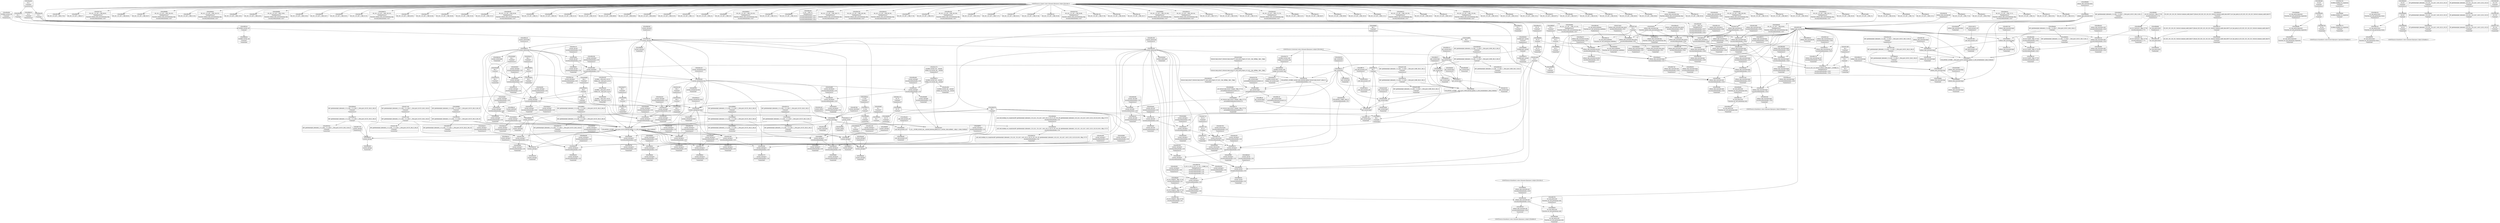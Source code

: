 digraph {
	CE0x3fc9120 [shape=record,shape=Mrecord,label="{CE0x3fc9120|current_sid:tmp4|security/selinux/hooks.c,218|*SummSink*}"]
	CE0x3fe3cf0 [shape=record,shape=Mrecord,label="{CE0x3fe3cf0|current_sid:tmp22|security/selinux/hooks.c,218|*SummSource*}"]
	CE0x3fb0990 [shape=record,shape=Mrecord,label="{CE0x3fb0990|avc_has_perm:requested|Function::avc_has_perm&Arg::requested::|*SummSource*}"]
	CE0x3fa3160 [shape=record,shape=Mrecord,label="{CE0x3fa3160|i64*_getelementptr_inbounds_(_2_x_i64_,_2_x_i64_*___llvm_gcov_ctr312,_i64_0,_i64_0)|*Constant*|*SummSource*}"]
	CE0x3fb1120 [shape=record,shape=Mrecord,label="{CE0x3fb1120|_ret_i32_%retval.0,_!dbg_!27728|security/selinux/avc.c,775|*SummSink*}"]
	CE0x3fe90c0 [shape=record,shape=Mrecord,label="{CE0x3fe90c0|current_sid:tmp}"]
	CE0x3face40 [shape=record,shape=Mrecord,label="{CE0x3face40|GLOBAL:__llvm_gcov_ctr125|Global_var:__llvm_gcov_ctr125|*SummSource*}"]
	CE0x3fd0520 [shape=record,shape=Mrecord,label="{CE0x3fd0520|_call_void_lockdep_rcu_suspicious(i8*_getelementptr_inbounds_(_25_x_i8_,_25_x_i8_*_.str3,_i32_0,_i32_0),_i32_218,_i8*_getelementptr_inbounds_(_45_x_i8_,_45_x_i8_*_.str12,_i32_0,_i32_0))_#10,_!dbg_!27727|security/selinux/hooks.c,218|*SummSink*}"]
	CE0x40236b0 [shape=record,shape=Mrecord,label="{CE0x40236b0|%struct.task_struct*_(%struct.task_struct**)*_asm_movq_%gs:$_1:P_,$0_,_r,im,_dirflag_,_fpsr_,_flags_|*SummSource*}"]
	CE0x3fa3ca0 [shape=record,shape=Mrecord,label="{CE0x3fa3ca0|80:_i32,_112:_i8*,_:_CRE_70,71_}"]
	CE0x3fb8310 [shape=record,shape=Mrecord,label="{CE0x3fb8310|selinux_shm_associate:shp|Function::selinux_shm_associate&Arg::shp::|*SummSink*}"]
	CE0x3fa4000 [shape=record,shape=Mrecord,label="{CE0x3fa4000|current_sid:tmp10|security/selinux/hooks.c,218}"]
	CE0x3fbaa10 [shape=record,shape=Mrecord,label="{CE0x3fbaa10|selinux_shm_associate:security|security/selinux/hooks.c,5327|*SummSink*}"]
	CE0x3fc1d00 [shape=record,shape=Mrecord,label="{CE0x3fc1d00|selinux_shm_associate:type|security/selinux/hooks.c,5329|*SummSink*}"]
	CE0x3fa1190 [shape=record,shape=Mrecord,label="{CE0x3fa1190|80:_i32,_112:_i8*,_:_CRE_29,30_}"]
	CE0x3fc1360 [shape=record,shape=Mrecord,label="{CE0x3fc1360|selinux_shm_associate:shm_perm1|security/selinux/hooks.c,5330}"]
	CE0x3faffe0 [shape=record,shape=Mrecord,label="{CE0x3faffe0|current_sid:tmp15|security/selinux/hooks.c,218|*SummSink*}"]
	CE0x3fa59f0 [shape=record,shape=Mrecord,label="{CE0x3fa59f0|80:_i32,_112:_i8*,_:_CRE_51,52_}"]
	CE0x3fb8420 [shape=record,shape=Mrecord,label="{CE0x3fb8420|selinux_shm_associate:shp|Function::selinux_shm_associate&Arg::shp::|*SummSource*}"]
	CE0x3fab9b0 [shape=record,shape=Mrecord,label="{CE0x3fab9b0|80:_i32,_112:_i8*,_:_CRE_112,120_|*MultipleSource*|Function::selinux_shm_associate&Arg::shp::|security/selinux/hooks.c,5327}"]
	CE0x3fefb40 [shape=record,shape=Mrecord,label="{CE0x3fefb40|current_sid:tmp20|security/selinux/hooks.c,218|*SummSink*}"]
	CE0x3faaaa0 [shape=record,shape=Mrecord,label="{CE0x3faaaa0|current_sid:tmp3|*SummSource*}"]
	CE0x3fb16b0 [shape=record,shape=Mrecord,label="{CE0x3fb16b0|_ret_i32_%call3,_!dbg_!27729|security/selinux/hooks.c,5332|*SummSource*}"]
	CE0x3fc7c60 [shape=record,shape=Mrecord,label="{CE0x3fc7c60|i64*_getelementptr_inbounds_(_11_x_i64_,_11_x_i64_*___llvm_gcov_ctr125,_i64_0,_i64_9)|*Constant*|*SummSource*}"]
	CE0x3fa62a0 [shape=record,shape=Mrecord,label="{CE0x3fa62a0|current_sid:tmp1}"]
	CE0x3faa540 [shape=record,shape=Mrecord,label="{CE0x3faa540|80:_i32,_112:_i8*,_:_CRE_172,176_|*MultipleSource*|Function::selinux_shm_associate&Arg::shp::|security/selinux/hooks.c,5327}"]
	CE0x3f9eaa0 [shape=record,shape=Mrecord,label="{CE0x3f9eaa0|selinux_shm_associate:tmp5|security/selinux/hooks.c,5327}"]
	CE0x3fb7f00 [shape=record,shape=Mrecord,label="{CE0x3fb7f00|current_sid:if.then|*SummSource*}"]
	CE0x3fb24b0 [shape=record,shape=Mrecord,label="{CE0x3fb24b0|selinux_shm_associate:sid2|security/selinux/hooks.c,5332}"]
	CE0x3fabf60 [shape=record,shape=Mrecord,label="{CE0x3fabf60|i32_78|*Constant*}"]
	CE0x3fe93e0 [shape=record,shape=Mrecord,label="{CE0x3fe93e0|GLOBAL:current_task|Global_var:current_task}"]
	CE0x3fc0ed0 [shape=record,shape=Mrecord,label="{CE0x3fc0ed0|i8_4|*Constant*}"]
	CE0x3fee100 [shape=record,shape=Mrecord,label="{CE0x3fee100|GLOBAL:lockdep_rcu_suspicious|*Constant*|*SummSource*}"]
	CE0x3fa46d0 [shape=record,shape=Mrecord,label="{CE0x3fa46d0|current_sid:tmp10|security/selinux/hooks.c,218|*SummSource*}"]
	CE0x3f9f5c0 [shape=record,shape=Mrecord,label="{CE0x3f9f5c0|i32_3|*Constant*}"]
	CE0x3fdf0e0 [shape=record,shape=Mrecord,label="{CE0x3fdf0e0|current_sid:tmp14|security/selinux/hooks.c,218|*SummSink*}"]
	CE0x3fbfc90 [shape=record,shape=Mrecord,label="{CE0x3fbfc90|current_sid:tmp2}"]
	CE0x5cc8f90 [shape=record,shape=Mrecord,label="{CE0x5cc8f90|_call_void_mcount()_#3|*SummSink*}"]
	CE0x3feb530 [shape=record,shape=Mrecord,label="{CE0x3feb530|current_sid:call4|security/selinux/hooks.c,218|*SummSink*}"]
	CE0x3fbdcb0 [shape=record,shape=Mrecord,label="{CE0x3fbdcb0|avc_has_perm:entry|*SummSink*}"]
	CE0x3fb8240 [shape=record,shape=Mrecord,label="{CE0x3fb8240|current_sid:do.body|*SummSink*}"]
	CE0x3f9d780 [shape=record,shape=Mrecord,label="{CE0x3f9d780|0:_i32,_4:_i32,_8:_i32,_12:_i32,_:_CMRE_4,8_|*MultipleSource*|security/selinux/hooks.c,218|security/selinux/hooks.c,218|security/selinux/hooks.c,220}"]
	CE0x3fbbfd0 [shape=record,shape=Mrecord,label="{CE0x3fbbfd0|80:_i32,_112:_i8*,_:_CRE_14,15_}"]
	CE0x3f945c0 [shape=record,shape=Mrecord,label="{CE0x3f945c0|i32_(i32,_i32,_i16,_i32,_%struct.common_audit_data*)*_bitcast_(i32_(i32,_i32,_i16,_i32,_%struct.common_audit_data.495*)*_avc_has_perm_to_i32_(i32,_i32,_i16,_i32,_%struct.common_audit_data*)*)|*Constant*|*SummSource*}"]
	CE0x3f95890 [shape=record,shape=Mrecord,label="{CE0x3f95890|avc_has_perm:ssid|Function::avc_has_perm&Arg::ssid::|*SummSink*}"]
	CE0x3fb8b80 [shape=record,shape=Mrecord,label="{CE0x3fb8b80|current_sid:if.end}"]
	CE0x3fe1cd0 [shape=record,shape=Mrecord,label="{CE0x3fe1cd0|current_sid:tmp11|security/selinux/hooks.c,218|*SummSource*}"]
	CE0x3fae250 [shape=record,shape=Mrecord,label="{CE0x3fae250|80:_i32,_112:_i8*,_:_CRE_46,47_}"]
	CE0x3fb35d0 [shape=record,shape=Mrecord,label="{CE0x3fb35d0|selinux_shm_associate:tmp7|security/selinux/hooks.c,5332|*SummSink*}"]
	CE0x3fe5b60 [shape=record,shape=Mrecord,label="{CE0x3fe5b60|get_current:tmp}"]
	CE0x3fb27a0 [shape=record,shape=Mrecord,label="{CE0x3fb27a0|selinux_shm_associate:sid2|security/selinux/hooks.c,5332|*SummSource*}"]
	CE0x3fff1a0 [shape=record,shape=Mrecord,label="{CE0x3fff1a0|get_current:tmp3|*SummSource*}"]
	CE0x3f9b860 [shape=record,shape=Mrecord,label="{CE0x3f9b860|selinux_shm_associate:entry|*SummSource*}"]
	CE0x3fa4140 [shape=record,shape=Mrecord,label="{CE0x3fa4140|i64_5|*Constant*|*SummSink*}"]
	CE0x3faab40 [shape=record,shape=Mrecord,label="{CE0x3faab40|_call_void_mcount()_#3}"]
	CE0x3fbb450 [shape=record,shape=Mrecord,label="{CE0x3fbb450|80:_i32,_112:_i8*,_:_CRE_59,60_}"]
	CE0x3f9f880 [shape=record,shape=Mrecord,label="{CE0x3f9f880|i32_3|*Constant*|*SummSink*}"]
	CE0x3fc6e50 [shape=record,shape=Mrecord,label="{CE0x3fc6e50|current_sid:tmp21|security/selinux/hooks.c,218}"]
	CE0x3fdffc0 [shape=record,shape=Mrecord,label="{CE0x3fdffc0|i64*_getelementptr_inbounds_(_11_x_i64_,_11_x_i64_*___llvm_gcov_ctr125,_i64_0,_i64_6)|*Constant*|*SummSource*}"]
	CE0x3fc1b60 [shape=record,shape=Mrecord,label="{CE0x3fc1b60|selinux_shm_associate:type|security/selinux/hooks.c,5329|*SummSource*}"]
	CE0x3fb8d60 [shape=record,shape=Mrecord,label="{CE0x3fb8d60|current_sid:if.end|*SummSink*}"]
	CE0x3fcf120 [shape=record,shape=Mrecord,label="{CE0x3fcf120|i64*_getelementptr_inbounds_(_11_x_i64_,_11_x_i64_*___llvm_gcov_ctr125,_i64_0,_i64_1)|*Constant*|*SummSource*}"]
	CE0x3f979c0 [shape=record,shape=Mrecord,label="{CE0x3f979c0|i64*_getelementptr_inbounds_(_11_x_i64_,_11_x_i64_*___llvm_gcov_ctr125,_i64_0,_i64_0)|*Constant*|*SummSink*}"]
	CE0x3fd04b0 [shape=record,shape=Mrecord,label="{CE0x3fd04b0|_call_void_lockdep_rcu_suspicious(i8*_getelementptr_inbounds_(_25_x_i8_,_25_x_i8_*_.str3,_i32_0,_i32_0),_i32_218,_i8*_getelementptr_inbounds_(_45_x_i8_,_45_x_i8_*_.str12,_i32_0,_i32_0))_#10,_!dbg_!27727|security/selinux/hooks.c,218|*SummSource*}"]
	CE0x3fbe710 [shape=record,shape=Mrecord,label="{CE0x3fbe710|80:_i32,_112:_i8*,_:_CRE_18,19_}"]
	CE0x3feb660 [shape=record,shape=Mrecord,label="{CE0x3feb660|GLOBAL:get_current|*Constant*}"]
	CE0x401d610 [shape=record,shape=Mrecord,label="{CE0x401d610|_call_void_mcount()_#3|*SummSink*}"]
	CE0x3fef740 [shape=record,shape=Mrecord,label="{CE0x3fef740|i64*_getelementptr_inbounds_(_11_x_i64_,_11_x_i64_*___llvm_gcov_ctr125,_i64_0,_i64_10)|*Constant*|*SummSink*}"]
	CE0x3fcba60 [shape=record,shape=Mrecord,label="{CE0x3fcba60|i64_0|*Constant*|*SummSink*}"]
	CE0x3fa8c00 [shape=record,shape=Mrecord,label="{CE0x3fa8c00|get_current:tmp|*SummSink*}"]
	CE0x3fa6310 [shape=record,shape=Mrecord,label="{CE0x3fa6310|current_sid:tmp1|*SummSource*}"]
	CE0x3fbe1c0 [shape=record,shape=Mrecord,label="{CE0x3fbe1c0|i32_(i32,_i32,_i16,_i32,_%struct.common_audit_data*)*_bitcast_(i32_(i32,_i32,_i16,_i32,_%struct.common_audit_data.495*)*_avc_has_perm_to_i32_(i32,_i32,_i16,_i32,_%struct.common_audit_data*)*)|*Constant*}"]
	CE0x3fa7f10 [shape=record,shape=Mrecord,label="{CE0x3fa7f10|get_current:tmp1|*SummSink*}"]
	CE0x3fb4480 [shape=record,shape=Mrecord,label="{CE0x3fb4480|current_sid:tmp8|security/selinux/hooks.c,218|*SummSource*}"]
	CE0x3fa8940 [shape=record,shape=Mrecord,label="{CE0x3fa8940|80:_i32,_112:_i8*,_:_CRE_11,12_}"]
	CE0x3fb0c20 [shape=record,shape=Mrecord,label="{CE0x3fb0c20|avc_has_perm:auditdata|Function::avc_has_perm&Arg::auditdata::}"]
	CE0x400d140 [shape=record,shape=Mrecord,label="{CE0x400d140|i64*_getelementptr_inbounds_(_2_x_i64_,_2_x_i64_*___llvm_gcov_ctr98,_i64_0,_i64_0)|*Constant*|*SummSink*}"]
	CE0x3fa6230 [shape=record,shape=Mrecord,label="{CE0x3fa6230|i64_1|*Constant*}"]
	CE0x3f9aba0 [shape=record,shape=Mrecord,label="{CE0x3f9aba0|current_sid:tmp3|*SummSink*}"]
	CE0x3fb85c0 [shape=record,shape=Mrecord,label="{CE0x3fb85c0|i32_0|*Constant*|*SummSource*}"]
	CE0x3fa9a70 [shape=record,shape=Mrecord,label="{CE0x3fa9a70|80:_i32,_112:_i8*,_:_CRE_128,136_|*MultipleSource*|Function::selinux_shm_associate&Arg::shp::|security/selinux/hooks.c,5327}"]
	CE0x3fcbd20 [shape=record,shape=Mrecord,label="{CE0x3fcbd20|current_sid:tmp5|security/selinux/hooks.c,218|*SummSink*}"]
	CE0x3fcb180 [shape=record,shape=Mrecord,label="{CE0x3fcb180|current_sid:bb|*SummSource*}"]
	CE0x3fadff0 [shape=record,shape=Mrecord,label="{CE0x3fadff0|80:_i32,_112:_i8*,_:_CRE_44,45_}"]
	CE0x3fa6b90 [shape=record,shape=Mrecord,label="{CE0x3fa6b90|i32_10|*Constant*}"]
	CE0x3fa8fe0 [shape=record,shape=Mrecord,label="{CE0x3fa8fe0|i64_1|*Constant*|*SummSource*}"]
	CE0x3fb1300 [shape=record,shape=Mrecord,label="{CE0x3fb1300|current_sid:do.end|*SummSource*}"]
	CE0x3fc2bd0 [shape=record,shape=Mrecord,label="{CE0x3fc2bd0|i32_0|*Constant*}"]
	CE0x3f94ed0 [shape=record,shape=Mrecord,label="{CE0x3f94ed0|i32_64|*Constant*}"]
	CE0x3fe1e50 [shape=record,shape=Mrecord,label="{CE0x3fe1e50|current_sid:tmp11|security/selinux/hooks.c,218|*SummSink*}"]
	CE0x3f9d440 [shape=record,shape=Mrecord,label="{CE0x3f9d440|current_sid:sid|security/selinux/hooks.c,220|*SummSource*}"]
	CE0x3fbc420 [shape=record,shape=Mrecord,label="{CE0x3fbc420|80:_i32,_112:_i8*,_:_CRE_34,35_}"]
	CE0x537afc0 [shape=record,shape=Mrecord,label="{CE0x537afc0|selinux_shm_associate:shm_perm|security/selinux/hooks.c,5327|*SummSource*}"]
	CE0x3fac2a0 [shape=record,shape=Mrecord,label="{CE0x3fac2a0|COLLAPSED:_GCMRE_current_task_external_global_%struct.task_struct*:_elem_0::|security/selinux/hooks.c,218}"]
	CE0x3fad950 [shape=record,shape=Mrecord,label="{CE0x3fad950|current_sid:tmp7|security/selinux/hooks.c,218}"]
	CE0x3fb6030 [shape=record,shape=Mrecord,label="{CE0x3fb6030|i64*_getelementptr_inbounds_(_2_x_i64_,_2_x_i64_*___llvm_gcov_ctr312,_i64_0,_i64_0)|*Constant*|*SummSink*}"]
	CE0x3fa5d30 [shape=record,shape=Mrecord,label="{CE0x3fa5d30|selinux_shm_associate:ad|security/selinux/hooks.c, 5324|*SummSource*}"]
	"CONST[source:0(mediator),value:2(dynamic)][purpose:{object}][SnkIdx:1]"
	"CONST[source:0(mediator),value:2(dynamic)][purpose:{object}][SnkIdx:2]"
	CE0x3fcbc40 [shape=record,shape=Mrecord,label="{CE0x3fcbc40|current_sid:tmp5|security/selinux/hooks.c,218}"]
	CE0x3f957f0 [shape=record,shape=Mrecord,label="{CE0x3f957f0|avc_has_perm:ssid|Function::avc_has_perm&Arg::ssid::|*SummSource*}"]
	CE0x3faa720 [shape=record,shape=Mrecord,label="{CE0x3faa720|80:_i32,_112:_i8*,_:_CRE_176,184_|*MultipleSource*|Function::selinux_shm_associate&Arg::shp::|security/selinux/hooks.c,5327}"]
	CE0x3fe23a0 [shape=record,shape=Mrecord,label="{CE0x3fe23a0|i64*_getelementptr_inbounds_(_11_x_i64_,_11_x_i64_*___llvm_gcov_ctr125,_i64_0,_i64_6)|*Constant*}"]
	CE0x3fba870 [shape=record,shape=Mrecord,label="{CE0x3fba870|selinux_shm_associate:security|security/selinux/hooks.c,5327|*SummSource*}"]
	CE0x3fb74f0 [shape=record,shape=Mrecord,label="{CE0x3fb74f0|80:_i32,_112:_i8*,_:_CRE_54,55_}"]
	CE0x3fabfd0 [shape=record,shape=Mrecord,label="{CE0x3fabfd0|i32_78|*Constant*|*SummSink*}"]
	CE0x3f94e60 [shape=record,shape=Mrecord,label="{CE0x3f94e60|i16_28|*Constant*|*SummSink*}"]
	CE0x3fedbe0 [shape=record,shape=Mrecord,label="{CE0x3fedbe0|i8*_getelementptr_inbounds_(_25_x_i8_,_25_x_i8_*_.str3,_i32_0,_i32_0)|*Constant*}"]
	CE0x3fe3f60 [shape=record,shape=Mrecord,label="{CE0x3fe3f60|current_sid:tmp22|security/selinux/hooks.c,218|*SummSink*}"]
	CE0x3fb1da0 [shape=record,shape=Mrecord,label="{CE0x3fb1da0|selinux_shm_associate:u|security/selinux/hooks.c,5330|*SummSink*}"]
	CE0x3f94740 [shape=record,shape=Mrecord,label="{CE0x3f94740|avc_has_perm:tsid|Function::avc_has_perm&Arg::tsid::}"]
	"CONST[source:0(mediator),value:2(dynamic)][purpose:{subject}][SrcIdx:4]"
	CE0x3fef3e0 [shape=record,shape=Mrecord,label="{CE0x3fef3e0|current_sid:tmp19|security/selinux/hooks.c,218|*SummSource*}"]
	CE0x3fef2b0 [shape=record,shape=Mrecord,label="{CE0x3fef2b0|i64*_getelementptr_inbounds_(_11_x_i64_,_11_x_i64_*___llvm_gcov_ctr125,_i64_0,_i64_10)|*Constant*}"]
	CE0x3fba520 [shape=record,shape=Mrecord,label="{CE0x3fba520|i32_10|*Constant*|*SummSource*}"]
	CE0x3fa42e0 [shape=record,shape=Mrecord,label="{CE0x3fa42e0|current_sid:tmp9|security/selinux/hooks.c,218|*SummSource*}"]
	CE0x3f97760 [shape=record,shape=Mrecord,label="{CE0x3f97760|current_sid:tmp|*SummSource*}"]
	CE0x3fb5eb0 [shape=record,shape=Mrecord,label="{CE0x3fb5eb0|80:_i32,_112:_i8*,_:_CRE_42,43_}"]
	CE0x3fbe3b0 [shape=record,shape=Mrecord,label="{CE0x3fbe3b0|selinux_shm_associate:tmp6|security/selinux/hooks.c,5330|*SummSource*}"]
	CE0x3f9a670 [shape=record,shape=Mrecord,label="{CE0x3f9a670|i32_1|*Constant*|*SummSink*}"]
	CE0x3fbbf10 [shape=record,shape=Mrecord,label="{CE0x3fbbf10|80:_i32,_112:_i8*,_:_CRE_13,14_}"]
	CE0x3fc15a0 [shape=record,shape=Mrecord,label="{CE0x3fc15a0|selinux_shm_associate:tmp5|security/selinux/hooks.c,5327|*SummSink*}"]
	CE0x3fadc40 [shape=record,shape=Mrecord,label="{CE0x3fadc40|current_sid:tmp7|security/selinux/hooks.c,218|*SummSink*}"]
	CE0x3fac110 [shape=record,shape=Mrecord,label="{CE0x3fac110|i32_78|*Constant*|*SummSource*}"]
	CE0x3fe0f10 [shape=record,shape=Mrecord,label="{CE0x3fe0f10|current_sid:land.lhs.true2|*SummSink*}"]
	CE0x3fa3b70 [shape=record,shape=Mrecord,label="{CE0x3fa3b70|80:_i32,_112:_i8*,_:_CRE_69,70_}"]
	CE0x3fb07b0 [shape=record,shape=Mrecord,label="{CE0x3fb07b0|i32_64|*Constant*|*SummSink*}"]
	CE0x3fcc6f0 [shape=record,shape=Mrecord,label="{CE0x3fcc6f0|GLOBAL:current_sid.__warned|Global_var:current_sid.__warned|*SummSink*}"]
	CE0x3fef820 [shape=record,shape=Mrecord,label="{CE0x3fef820|current_sid:tmp20|security/selinux/hooks.c,218}"]
	CE0x3fb2960 [shape=record,shape=Mrecord,label="{CE0x3fb2960|selinux_shm_associate:sid2|security/selinux/hooks.c,5332|*SummSink*}"]
	CE0x3f986d0 [shape=record,shape=Mrecord,label="{CE0x3f986d0|selinux_shm_associate:tmp1}"]
	CE0x3fba8e0 [shape=record,shape=Mrecord,label="{CE0x3fba8e0|selinux_shm_associate:security|security/selinux/hooks.c,5327}"]
	CE0x3f9e670 [shape=record,shape=Mrecord,label="{CE0x3f9e670|avc_has_perm:requested|Function::avc_has_perm&Arg::requested::|*SummSink*}"]
	CE0x3fb14b0 [shape=record,shape=Mrecord,label="{CE0x3fb14b0|_ret_i32_%call3,_!dbg_!27729|security/selinux/hooks.c,5332}"]
	CE0x3fa90e0 [shape=record,shape=Mrecord,label="{CE0x3fa90e0|get_current:tmp1|*SummSource*}"]
	CE0x3fe1090 [shape=record,shape=Mrecord,label="{CE0x3fe1090|current_sid:if.then|*SummSink*}"]
	CE0x3fe19f0 [shape=record,shape=Mrecord,label="{CE0x3fe19f0|current_sid:tmp10|security/selinux/hooks.c,218|*SummSink*}"]
	CE0x3fcfe80 [shape=record,shape=Mrecord,label="{CE0x3fcfe80|i8_1|*Constant*|*SummSource*}"]
	CE0x3fe4300 [shape=record,shape=Mrecord,label="{CE0x3fe4300|current_sid:tmp23|security/selinux/hooks.c,218|*SummSink*}"]
	CE0x3fe0700 [shape=record,shape=Mrecord,label="{CE0x3fe0700|current_sid:tmp13|security/selinux/hooks.c,218|*SummSource*}"]
	CE0x3fbc680 [shape=record,shape=Mrecord,label="{CE0x3fbc680|80:_i32,_112:_i8*,_:_CRE_36,37_}"]
	CE0x3fcb280 [shape=record,shape=Mrecord,label="{CE0x3fcb280|current_sid:bb|*SummSink*}"]
	CE0x3fbb6b0 [shape=record,shape=Mrecord,label="{CE0x3fbb6b0|80:_i32,_112:_i8*,_:_CRE_61,62_}"]
	CE0x3fbd160 [shape=record,shape=Mrecord,label="{CE0x3fbd160|current_sid:entry}"]
	CE0x3fb9bd0 [shape=record,shape=Mrecord,label="{CE0x3fb9bd0|selinux_shm_associate:shm_perm|security/selinux/hooks.c,5327}"]
	CE0x3fcc820 [shape=record,shape=Mrecord,label="{CE0x3fcc820|current_sid:tmp8|security/selinux/hooks.c,218}"]
	CE0x3fa73b0 [shape=record,shape=Mrecord,label="{CE0x3fa73b0|_ret_i32_%tmp24,_!dbg_!27742|security/selinux/hooks.c,220|*SummSink*}"]
	CE0x3fbfa80 [shape=record,shape=Mrecord,label="{CE0x3fbfa80|_ret_i32_%tmp24,_!dbg_!27742|security/selinux/hooks.c,220|*SummSource*}"]
	CE0x3fb3840 [shape=record,shape=Mrecord,label="{CE0x3fb3840|GLOBAL:get_current|*Constant*|*SummSource*}"]
	CE0x3fb3d90 [shape=record,shape=Mrecord,label="{CE0x3fb3d90|_ret_%struct.task_struct*_%tmp4,_!dbg_!27714|./arch/x86/include/asm/current.h,14|*SummSource*}"]
	"CONST[source:0(mediator),value:2(dynamic)][purpose:{subject}][SnkIdx:0]"
	CE0x4024560 [shape=record,shape=Mrecord,label="{CE0x4024560|get_current:tmp2}"]
	CE0x3fbb7e0 [shape=record,shape=Mrecord,label="{CE0x3fbb7e0|80:_i32,_112:_i8*,_:_CRE_62,63_}"]
	CE0x3fb7200 [shape=record,shape=Mrecord,label="{CE0x3fb7200|selinux_shm_associate:tmp2|*SummSource*}"]
	CE0x3fbba40 [shape=record,shape=Mrecord,label="{CE0x3fbba40|80:_i32,_112:_i8*,_:_CRE_64,65_}"]
	CE0x3fba650 [shape=record,shape=Mrecord,label="{CE0x3fba650|i32_10|*Constant*|*SummSink*}"]
	CE0x3faacd0 [shape=record,shape=Mrecord,label="{CE0x3faacd0|i32_1|*Constant*}"]
	CE0x3fc12f0 [shape=record,shape=Mrecord,label="{CE0x3fc12f0|selinux_shm_associate:shm_perm1|security/selinux/hooks.c,5330|*SummSink*}"]
	CE0x3faff00 [shape=record,shape=Mrecord,label="{CE0x3faff00|current_sid:tmp15|security/selinux/hooks.c,218}"]
	CE0x3feef60 [shape=record,shape=Mrecord,label="{CE0x3feef60|current_sid:tmp19|security/selinux/hooks.c,218}"]
	CE0x3fb3c10 [shape=record,shape=Mrecord,label="{CE0x3fb3c10|get_current:entry|*SummSource*}"]
	CE0x3fa36b0 [shape=record,shape=Mrecord,label="{CE0x3fa36b0|80:_i32,_112:_i8*,_:_CRE_65,66_}"]
	CE0x3fc8c30 [shape=record,shape=Mrecord,label="{CE0x3fc8c30|i64_2|*Constant*|*SummSink*}"]
	CE0x3fbc320 [shape=record,shape=Mrecord,label="{CE0x3fbc320|80:_i32,_112:_i8*,_:_CRE_33,34_}"]
	CE0x3fcdd90 [shape=record,shape=Mrecord,label="{CE0x3fcdd90|current_sid:tobool1|security/selinux/hooks.c,218|*SummSource*}"]
	CE0x3fba340 [shape=record,shape=Mrecord,label="{CE0x3fba340|80:_i32,_112:_i8*,_:_CRE_200,208_|*MultipleSource*|Function::selinux_shm_associate&Arg::shp::|security/selinux/hooks.c,5327}"]
	CE0x3fa9070 [shape=record,shape=Mrecord,label="{CE0x3fa9070|get_current:tmp1}"]
	CE0x3fb96c0 [shape=record,shape=Mrecord,label="{CE0x3fb96c0|80:_i32,_112:_i8*,_:_CRE_22,23_}"]
	CE0x3fa37e0 [shape=record,shape=Mrecord,label="{CE0x3fa37e0|80:_i32,_112:_i8*,_:_CRE_66,67_}"]
	CE0x3fb5b20 [shape=record,shape=Mrecord,label="{CE0x3fb5b20|80:_i32,_112:_i8*,_:_CRE_39,40_}"]
	CE0x3fab810 [shape=record,shape=Mrecord,label="{CE0x3fab810|80:_i32,_112:_i8*,_:_CRE_104,112_|*MultipleSource*|Function::selinux_shm_associate&Arg::shp::|security/selinux/hooks.c,5327}"]
	CE0x3fbffc0 [shape=record,shape=Mrecord,label="{CE0x3fbffc0|i64_1|*Constant*|*SummSink*}"]
	CE0x3fbf0e0 [shape=record,shape=Mrecord,label="{CE0x3fbf0e0|selinux_shm_associate:call|security/selinux/hooks.c,5325|*SummSource*}"]
	CE0x3ffe140 [shape=record,shape=Mrecord,label="{CE0x3ffe140|get_current:tmp4|./arch/x86/include/asm/current.h,14|*SummSink*}"]
	CE0x3f990b0 [shape=record,shape=Mrecord,label="{CE0x3f990b0|selinux_shm_associate:entry}"]
	CE0x3fe20f0 [shape=record,shape=Mrecord,label="{CE0x3fe20f0|current_sid:tmp12|security/selinux/hooks.c,218|*SummSource*}"]
	CE0x3f9da10 [shape=record,shape=Mrecord,label="{CE0x3f9da10|get_current:bb}"]
	CE0x3fa8440 [shape=record,shape=Mrecord,label="{CE0x3fa8440|80:_i32,_112:_i8*,_:_CRE_28,29_}"]
	CE0x3fbf8a0 [shape=record,shape=Mrecord,label="{CE0x3fbf8a0|_ret_i32_%tmp24,_!dbg_!27742|security/selinux/hooks.c,220}"]
	CE0x3fede30 [shape=record,shape=Mrecord,label="{CE0x3fede30|i8*_getelementptr_inbounds_(_25_x_i8_,_25_x_i8_*_.str3,_i32_0,_i32_0)|*Constant*|*SummSource*}"]
	CE0x5f1a980 [shape=record,shape=Mrecord,label="{CE0x5f1a980|80:_i32,_112:_i8*,_:_CRE_2,3_}"]
	CE0x3fcbcb0 [shape=record,shape=Mrecord,label="{CE0x3fcbcb0|GLOBAL:__llvm_gcov_ctr125|Global_var:__llvm_gcov_ctr125}"]
	CE0x3fccbc0 [shape=record,shape=Mrecord,label="{CE0x3fccbc0|0:_i8,_:_GCMR_current_sid.__warned_internal_global_i8_0,_section_.data.unlikely_,_align_1:_elem_0:default:}"]
	CE0x3faad40 [shape=record,shape=Mrecord,label="{CE0x3faad40|i32_1|*Constant*|*SummSource*}"]
	CE0x3fadec0 [shape=record,shape=Mrecord,label="{CE0x3fadec0|80:_i32,_112:_i8*,_:_CRE_43,44_}"]
	CE0x3fdf8d0 [shape=record,shape=Mrecord,label="{CE0x3fdf8d0|i64*_getelementptr_inbounds_(_11_x_i64_,_11_x_i64_*___llvm_gcov_ctr125,_i64_0,_i64_8)|*Constant*}"]
	CE0x3facb40 [shape=record,shape=Mrecord,label="{CE0x3facb40|current_sid:land.lhs.true}"]
	CE0x3fe92d0 [shape=record,shape=Mrecord,label="{CE0x3fe92d0|%struct.task_struct*_(%struct.task_struct**)*_asm_movq_%gs:$_1:P_,$0_,_r,im,_dirflag_,_fpsr_,_flags_|*SummSink*}"]
	CE0x4024640 [shape=record,shape=Mrecord,label="{CE0x4024640|get_current:tmp2|*SummSink*}"]
	CE0x3fe2650 [shape=record,shape=Mrecord,label="{CE0x3fe2650|current_sid:tmp21|security/selinux/hooks.c,218|*SummSink*}"]
	CE0x3fc7a90 [shape=record,shape=Mrecord,label="{CE0x3fc7a90|i64*_getelementptr_inbounds_(_11_x_i64_,_11_x_i64_*___llvm_gcov_ctr125,_i64_0,_i64_9)|*Constant*}"]
	CE0x3fc7100 [shape=record,shape=Mrecord,label="{CE0x3fc7100|i32_22|*Constant*}"]
	CE0x3fb3b60 [shape=record,shape=Mrecord,label="{CE0x3fb3b60|get_current:entry}"]
	CE0x3fb7df0 [shape=record,shape=Mrecord,label="{CE0x3fb7df0|selinux_shm_associate:tmp3|*SummSink*}"]
	CE0x3fe4830 [shape=record,shape=Mrecord,label="{CE0x3fe4830|current_sid:sid|security/selinux/hooks.c,220}"]
	CE0x3feb3d0 [shape=record,shape=Mrecord,label="{CE0x3feb3d0|current_sid:call4|security/selinux/hooks.c,218|*SummSource*}"]
	CE0x3fef7b0 [shape=record,shape=Mrecord,label="{CE0x3fef7b0|current_sid:tmp19|security/selinux/hooks.c,218|*SummSink*}"]
	CE0x3fb7e90 [shape=record,shape=Mrecord,label="{CE0x3fb7e90|_call_void_mcount()_#3}"]
	CE0x3fb5190 [shape=record,shape=Mrecord,label="{CE0x3fb5190|current_sid:tobool|security/selinux/hooks.c,218|*SummSink*}"]
	CE0x3fe1ad0 [shape=record,shape=Mrecord,label="{CE0x3fe1ad0|current_sid:tmp11|security/selinux/hooks.c,218}"]
	CE0x3fc76b0 [shape=record,shape=Mrecord,label="{CE0x3fc76b0|i8*_getelementptr_inbounds_(_45_x_i8_,_45_x_i8_*_.str12,_i32_0,_i32_0)|*Constant*}"]
	CE0x3fe4490 [shape=record,shape=Mrecord,label="{CE0x3fe4490|i32_1|*Constant*}"]
	CE0x3fad5d0 [shape=record,shape=Mrecord,label="{CE0x3fad5d0|current_sid:tmp6|security/selinux/hooks.c,218|*SummSink*}"]
	CE0x3fa5cc0 [shape=record,shape=Mrecord,label="{CE0x3fa5cc0|selinux_shm_associate:ad|security/selinux/hooks.c, 5324|*SummSink*}"]
	CE0x3f9f370 [shape=record,shape=Mrecord,label="{CE0x3f9f370|selinux_shm_associate:key|security/selinux/hooks.c,5330|*SummSource*}"]
	CE0x38980d0 [shape=record,shape=Mrecord,label="{CE0x38980d0|80:_i32,_112:_i8*,_:_CRE_7,8_}"]
	CE0x3fb2fc0 [shape=record,shape=Mrecord,label="{CE0x3fb2fc0|selinux_shm_associate:tmp7|security/selinux/hooks.c,5332}"]
	CE0x3fdef60 [shape=record,shape=Mrecord,label="{CE0x3fdef60|current_sid:tmp14|security/selinux/hooks.c,218|*SummSource*}"]
	CE0x40235a0 [shape=record,shape=Mrecord,label="{CE0x40235a0|%struct.task_struct*_(%struct.task_struct**)*_asm_movq_%gs:$_1:P_,$0_,_r,im,_dirflag_,_fpsr_,_flags_}"]
	CE0x3fa8a30 [shape=record,shape=Mrecord,label="{CE0x3fa8a30|80:_i32,_112:_i8*,_:_CRE_12,13_}"]
	CE0x3feeb10 [shape=record,shape=Mrecord,label="{CE0x3feeb10|current_sid:tmp18|security/selinux/hooks.c,218}"]
	CE0x3fc6ae0 [shape=record,shape=Mrecord,label="{CE0x3fc6ae0|current_sid:cred|security/selinux/hooks.c,218|*SummSink*}"]
	CE0x3fbe620 [shape=record,shape=Mrecord,label="{CE0x3fbe620|80:_i32,_112:_i8*,_:_CRE_17,18_}"]
	CE0x3fc8510 [shape=record,shape=Mrecord,label="{CE0x3fc8510|GLOBAL:current_task|Global_var:current_task|*SummSink*}"]
	CE0x3fe0e10 [shape=record,shape=Mrecord,label="{CE0x3fe0e10|current_sid:land.lhs.true2|*SummSource*}"]
	CE0x3fe64a0 [shape=record,shape=Mrecord,label="{CE0x3fe64a0|get_current:bb|*SummSink*}"]
	CE0x3fcf2a0 [shape=record,shape=Mrecord,label="{CE0x3fcf2a0|i64*_getelementptr_inbounds_(_11_x_i64_,_11_x_i64_*___llvm_gcov_ctr125,_i64_0,_i64_1)|*Constant*|*SummSink*}"]
	CE0x3fc7df0 [shape=record,shape=Mrecord,label="{CE0x3fc7df0|i64*_getelementptr_inbounds_(_11_x_i64_,_11_x_i64_*___llvm_gcov_ctr125,_i64_0,_i64_9)|*Constant*|*SummSink*}"]
	CE0x3fe3850 [shape=record,shape=Mrecord,label="{CE0x3fe3850|current_sid:security|security/selinux/hooks.c,218|*SummSink*}"]
	CE0x3faa8c0 [shape=record,shape=Mrecord,label="{CE0x3faa8c0|current_sid:tmp3}"]
	CE0x3fa74a0 [shape=record,shape=Mrecord,label="{CE0x3fa74a0|i32_0|*Constant*}"]
	CE0x3fa3910 [shape=record,shape=Mrecord,label="{CE0x3fa3910|80:_i32,_112:_i8*,_:_CRE_67,68_}"]
	CE0x3fa6cc0 [shape=record,shape=Mrecord,label="{CE0x3fa6cc0|80:_i32,_112:_i8*,_:_CRE_72,73_|*MultipleSource*|Function::selinux_shm_associate&Arg::shp::|security/selinux/hooks.c,5327}"]
	CE0x3f98d70 [shape=record,shape=Mrecord,label="{CE0x3f98d70|80:_i32,_112:_i8*,_:_CRE_3,4_}"]
	CE0x3f9ae80 [shape=record,shape=Mrecord,label="{CE0x3f9ae80|_call_void_mcount()_#3|*SummSink*}"]
	CE0x3fa5c50 [shape=record,shape=Mrecord,label="{CE0x3fa5c50|80:_i32,_112:_i8*,_:_CRE_53,54_}"]
	CE0x3fcb8b0 [shape=record,shape=Mrecord,label="{CE0x3fcb8b0|i64_0|*Constant*|*SummSource*}"]
	CE0x3fbe8f0 [shape=record,shape=Mrecord,label="{CE0x3fbe8f0|80:_i32,_112:_i8*,_:_CRE_20,21_}"]
	CE0x3fcfb80 [shape=record,shape=Mrecord,label="{CE0x3fcfb80|current_sid:tmp16|security/selinux/hooks.c,218|*SummSink*}"]
	CE0x3fb7880 [shape=record,shape=Mrecord,label="{CE0x3fb7880|80:_i32,_112:_i8*,_:_CRE_57,58_}"]
	CE0x3fbf240 [shape=record,shape=Mrecord,label="{CE0x3fbf240|GLOBAL:current_sid|*Constant*}"]
	"CONST[source:2(external),value:2(dynamic)][purpose:{subject}][SrcIdx:3]"
	CE0x3ffe900 [shape=record,shape=Mrecord,label="{CE0x3ffe900|COLLAPSED:_GCMRE___llvm_gcov_ctr98_internal_global_2_x_i64_zeroinitializer:_elem_0:default:}"]
	CE0x3fe3740 [shape=record,shape=Mrecord,label="{CE0x3fe3740|current_sid:security|security/selinux/hooks.c,218}"]
	CE0x3f98c70 [shape=record,shape=Mrecord,label="{CE0x3f98c70|80:_i32,_112:_i8*,_:_CRE_6,7_}"]
	CE0x3fb3420 [shape=record,shape=Mrecord,label="{CE0x3fb3420|selinux_shm_associate:tmp7|security/selinux/hooks.c,5332|*SummSource*}"]
	CE0x3fa2b00 [shape=record,shape=Mrecord,label="{CE0x3fa2b00|current_sid:tmp|*SummSink*}"]
	CE0x3fc8d10 [shape=record,shape=Mrecord,label="{CE0x3fc8d10|i64_0|*Constant*}"]
	CE0x3fe37b0 [shape=record,shape=Mrecord,label="{CE0x3fe37b0|current_sid:security|security/selinux/hooks.c,218|*SummSource*}"]
	CE0x3facc90 [shape=record,shape=Mrecord,label="{CE0x3facc90|current_sid:land.lhs.true|*SummSink*}"]
	CE0x3fac3a0 [shape=record,shape=Mrecord,label="{CE0x3fac3a0|selinux_shm_associate:call|security/selinux/hooks.c,5325}"]
	CE0x3f9e1e0 [shape=record,shape=Mrecord,label="{CE0x3f9e1e0|avc_has_perm:tclass|Function::avc_has_perm&Arg::tclass::}"]
	CE0x3fa7250 [shape=record,shape=Mrecord,label="{CE0x3fa7250|80:_i32,_112:_i8*,_:_CRE_88,92_|*MultipleSource*|Function::selinux_shm_associate&Arg::shp::|security/selinux/hooks.c,5327}"]
	CE0x3fbb580 [shape=record,shape=Mrecord,label="{CE0x3fbb580|80:_i32,_112:_i8*,_:_CRE_60,61_}"]
	CE0x3fb7750 [shape=record,shape=Mrecord,label="{CE0x3fb7750|80:_i32,_112:_i8*,_:_CRE_56,57_}"]
	CE0x3fe1f80 [shape=record,shape=Mrecord,label="{CE0x3fe1f80|current_sid:tmp12|security/selinux/hooks.c,218}"]
	CE0x3fbf830 [shape=record,shape=Mrecord,label="{CE0x3fbf830|current_sid:entry|*SummSink*}"]
	CE0x3fb45f0 [shape=record,shape=Mrecord,label="{CE0x3fb45f0|current_sid:tobool1|security/selinux/hooks.c,218}"]
	CE0x3fa3f90 [shape=record,shape=Mrecord,label="{CE0x3fa3f90|i64_5|*Constant*}"]
	CE0x3fc0060 [shape=record,shape=Mrecord,label="{CE0x3fc0060|selinux_shm_associate:tmp1|*SummSource*}"]
	CE0x3fb9f80 [shape=record,shape=Mrecord,label="{CE0x3fb9f80|80:_i32,_112:_i8*,_:_CRE_184,192_|*MultipleSource*|Function::selinux_shm_associate&Arg::shp::|security/selinux/hooks.c,5327}"]
	CE0x3fa0b10 [shape=record,shape=Mrecord,label="{CE0x3fa0b10|i64*_getelementptr_inbounds_(_2_x_i64_,_2_x_i64_*___llvm_gcov_ctr312,_i64_0,_i64_1)|*Constant*|*SummSource*}"]
	CE0x3fa6ed0 [shape=record,shape=Mrecord,label="{CE0x3fa6ed0|80:_i32,_112:_i8*,_:_CRE_80,84_|*MultipleSource*|Function::selinux_shm_associate&Arg::shp::|security/selinux/hooks.c,5327}"]
	CE0x3fe3550 [shape=record,shape=Mrecord,label="{CE0x3fe3550|COLLAPSED:_CMRE:_elem_0::|security/selinux/hooks.c,218}"]
	CE0x3fbc0c0 [shape=record,shape=Mrecord,label="{CE0x3fbc0c0|80:_i32,_112:_i8*,_:_CRE_15,16_}"]
	CE0x3fdf690 [shape=record,shape=Mrecord,label="{CE0x3fdf690|i64*_getelementptr_inbounds_(_11_x_i64_,_11_x_i64_*___llvm_gcov_ctr125,_i64_0,_i64_8)|*Constant*|*SummSource*}"]
	CE0x3fee4b0 [shape=record,shape=Mrecord,label="{CE0x3fee4b0|i32_218|*Constant*|*SummSource*}"]
	CE0x3fe2270 [shape=record,shape=Mrecord,label="{CE0x3fe2270|current_sid:tmp12|security/selinux/hooks.c,218|*SummSink*}"]
	CE0x3fc8f50 [shape=record,shape=Mrecord,label="{CE0x3fc8f50|current_sid:tmp4|security/selinux/hooks.c,218}"]
	CE0x3fc77e0 [shape=record,shape=Mrecord,label="{CE0x3fc77e0|i8*_getelementptr_inbounds_(_45_x_i8_,_45_x_i8_*_.str12,_i32_0,_i32_0)|*Constant*|*SummSink*}"]
	CE0x3fb01f0 [shape=record,shape=Mrecord,label="{CE0x3fb01f0|current_sid:tmp16|security/selinux/hooks.c,218}"]
	CE0x3fe6170 [shape=record,shape=Mrecord,label="{CE0x3fe6170|current_sid:tmp24|security/selinux/hooks.c,220|*SummSink*}"]
	CE0x3fc14e0 [shape=record,shape=Mrecord,label="{CE0x3fc14e0|selinux_shm_associate:tmp5|security/selinux/hooks.c,5327|*SummSource*}"]
	CE0x3fa72e0 [shape=record,shape=Mrecord,label="{CE0x3fa72e0|selinux_shm_associate:ad|security/selinux/hooks.c, 5324}"]
	CE0x3f9ee50 [shape=record,shape=Mrecord,label="{CE0x3f9ee50|selinux_shm_associate:shm_perm1|security/selinux/hooks.c,5330|*SummSource*}"]
	CE0x3feecb0 [shape=record,shape=Mrecord,label="{CE0x3feecb0|current_sid:tmp18|security/selinux/hooks.c,218|*SummSource*}"]
	CE0x3f9bc30 [shape=record,shape=Mrecord,label="{CE0x3f9bc30|_ret_i32_%call3,_!dbg_!27729|security/selinux/hooks.c,5332|*SummSink*}"]
	CE0x3fa9dc0 [shape=record,shape=Mrecord,label="{CE0x3fa9dc0|80:_i32,_112:_i8*,_:_CRE_144,152_|*MultipleSource*|Function::selinux_shm_associate&Arg::shp::|security/selinux/hooks.c,5327}"]
	CE0x3fc1a50 [shape=record,shape=Mrecord,label="{CE0x3fc1a50|selinux_shm_associate:type|security/selinux/hooks.c,5329}"]
	CE0x3fbe340 [shape=record,shape=Mrecord,label="{CE0x3fbe340|selinux_shm_associate:key|security/selinux/hooks.c,5330|*SummSink*}"]
	CE0x3f94d30 [shape=record,shape=Mrecord,label="{CE0x3f94d30|i16_28|*Constant*|*SummSource*}"]
	CE0x3fbe800 [shape=record,shape=Mrecord,label="{CE0x3fbe800|80:_i32,_112:_i8*,_:_CRE_19,20_}"]
	CE0x54ad680 [shape=record,shape=Mrecord,label="{CE0x54ad680|selinux_shm_associate:tmp|*SummSink*}"]
	CE0x3f9fa00 [shape=record,shape=Mrecord,label="{CE0x3f9fa00|selinux_shm_associate:tmp6|security/selinux/hooks.c,5330}"]
	CE0x3fa4070 [shape=record,shape=Mrecord,label="{CE0x3fa4070|i64_5|*Constant*|*SummSource*}"]
	CE0x3f9fca0 [shape=record,shape=Mrecord,label="{CE0x3f9fca0|0:_i8,_8:_i32,_24:_%struct.selinux_audit_data*,_:_SCMRE_0,1_|*MultipleSource*|security/selinux/hooks.c,5329|security/selinux/hooks.c, 5324}"]
	CE0x3fc1060 [shape=record,shape=Mrecord,label="{CE0x3fc1060|i8_4|*Constant*|*SummSource*}"]
	CE0x3f9f630 [shape=record,shape=Mrecord,label="{CE0x3f9f630|i32_3|*Constant*|*SummSource*}"]
	CE0x3fc7770 [shape=record,shape=Mrecord,label="{CE0x3fc7770|i8*_getelementptr_inbounds_(_45_x_i8_,_45_x_i8_*_.str12,_i32_0,_i32_0)|*Constant*|*SummSource*}"]
	CE0x3f94b90 [shape=record,shape=Mrecord,label="{CE0x3f94b90|i16_28|*Constant*}"]
	CE0x40017d0 [shape=record,shape=Mrecord,label="{CE0x40017d0|get_current:tmp3|*SummSink*}"]
	CE0x3fedfd0 [shape=record,shape=Mrecord,label="{CE0x3fedfd0|GLOBAL:lockdep_rcu_suspicious|*Constant*}"]
	CE0x3fb5c50 [shape=record,shape=Mrecord,label="{CE0x3fb5c50|80:_i32,_112:_i8*,_:_CRE_40,41_}"]
	CE0x3fcfcb0 [shape=record,shape=Mrecord,label="{CE0x3fcfcb0|i8_1|*Constant*}"]
	CE0x3fe5fe0 [shape=record,shape=Mrecord,label="{CE0x3fe5fe0|current_sid:tmp24|security/selinux/hooks.c,220|*SummSource*}"]
	CE0x537b050 [shape=record,shape=Mrecord,label="{CE0x537b050|selinux_shm_associate:shm_perm|security/selinux/hooks.c,5327|*SummSink*}"]
	CE0x3f9e250 [shape=record,shape=Mrecord,label="{CE0x3f9e250|avc_has_perm:tclass|Function::avc_has_perm&Arg::tclass::|*SummSource*}"]
	CE0x3fd0440 [shape=record,shape=Mrecord,label="{CE0x3fd0440|_call_void_lockdep_rcu_suspicious(i8*_getelementptr_inbounds_(_25_x_i8_,_25_x_i8_*_.str3,_i32_0,_i32_0),_i32_218,_i8*_getelementptr_inbounds_(_45_x_i8_,_45_x_i8_*_.str12,_i32_0,_i32_0))_#10,_!dbg_!27727|security/selinux/hooks.c,218}"]
	CE0x3fa6d60 [shape=record,shape=Mrecord,label="{CE0x3fa6d60|80:_i32,_112:_i8*,_:_CRE_76,80_|*MultipleSource*|Function::selinux_shm_associate&Arg::shp::|security/selinux/hooks.c,5327}"]
	CE0x3fb7620 [shape=record,shape=Mrecord,label="{CE0x3fb7620|80:_i32,_112:_i8*,_:_CRE_55,56_}"]
	CE0x3f985e0 [shape=record,shape=Mrecord,label="{CE0x3f985e0|selinux_shm_associate:bb|*SummSink*}"]
	CE0x3fef690 [shape=record,shape=Mrecord,label="{CE0x3fef690|i64*_getelementptr_inbounds_(_11_x_i64_,_11_x_i64_*___llvm_gcov_ctr125,_i64_0,_i64_10)|*Constant*|*SummSource*}"]
	CE0x3fb5260 [shape=record,shape=Mrecord,label="{CE0x3fb5260|current_sid:tobool|security/selinux/hooks.c,218|*SummSource*}"]
	CE0x3facd60 [shape=record,shape=Mrecord,label="{CE0x3facd60|current_sid:land.lhs.true2}"]
	CE0x3fa81e0 [shape=record,shape=Mrecord,label="{CE0x3fa81e0|80:_i32,_112:_i8*,_:_CRE_26,27_}"]
	CE0x3fc7e60 [shape=record,shape=Mrecord,label="{CE0x3fc7e60|current_sid:tmp17|security/selinux/hooks.c,218}"]
	CE0x3fa58c0 [shape=record,shape=Mrecord,label="{CE0x3fa58c0|80:_i32,_112:_i8*,_:_CRE_50,51_}"]
	CE0x3fc11f0 [shape=record,shape=Mrecord,label="{CE0x3fc11f0|i8_4|*Constant*|*SummSink*}"]
	CE0x3fb21a0 [shape=record,shape=Mrecord,label="{CE0x3fb21a0|selinux_shm_associate:ipc_id|security/selinux/hooks.c,5330|*SummSource*}"]
	CE0x3fb3d00 [shape=record,shape=Mrecord,label="{CE0x3fb3d00|get_current:entry|*SummSink*}"]
	CE0x3fa13f0 [shape=record,shape=Mrecord,label="{CE0x3fa13f0|80:_i32,_112:_i8*,_:_CRE_31,32_}"]
	CE0x3fab670 [shape=record,shape=Mrecord,label="{CE0x3fab670|80:_i32,_112:_i8*,_:_CRE_100,102_|*MultipleSource*|Function::selinux_shm_associate&Arg::shp::|security/selinux/hooks.c,5327}"]
	CE0x3f9a6e0 [shape=record,shape=Mrecord,label="{CE0x3f9a6e0|i64*_getelementptr_inbounds_(_2_x_i64_,_2_x_i64_*___llvm_gcov_ctr312,_i64_0,_i64_1)|*Constant*}"]
	CE0x3fb3130 [shape=record,shape=Mrecord,label="{CE0x3fb3130|selinux_shm_associate:call3|security/selinux/hooks.c,5332}"]
	CE0x3f9c180 [shape=record,shape=Mrecord,label="{CE0x3f9c180|current_sid:do.end}"]
	CE0x3fff270 [shape=record,shape=Mrecord,label="{CE0x3fff270|_call_void_mcount()_#3|*SummSource*}"]
	CE0x3fb1c30 [shape=record,shape=Mrecord,label="{CE0x3fb1c30|selinux_shm_associate:u|security/selinux/hooks.c,5330|*SummSource*}"]
	CE0x3f9ade0 [shape=record,shape=Mrecord,label="{CE0x3f9ade0|_call_void_mcount()_#3|*SummSource*}"]
	CE0x3fc6a40 [shape=record,shape=Mrecord,label="{CE0x3fc6a40|current_sid:cred|security/selinux/hooks.c,218|*SummSource*}"]
	CE0x3fcbfd0 [shape=record,shape=Mrecord,label="{CE0x3fcbfd0|current_sid:tmp6|security/selinux/hooks.c,218|*SummSource*}"]
	CE0x3fcf9d0 [shape=record,shape=Mrecord,label="{CE0x3fcf9d0|current_sid:tmp16|security/selinux/hooks.c,218|*SummSource*}"]
	CE0x3fce2d0 [shape=record,shape=Mrecord,label="{CE0x3fce2d0|i64_4|*Constant*|*SummSource*}"]
	CE0x3fa5790 [shape=record,shape=Mrecord,label="{CE0x3fa5790|80:_i32,_112:_i8*,_:_CRE_49,50_}"]
	CE0x3fe0f80 [shape=record,shape=Mrecord,label="{CE0x3fe0f80|current_sid:if.then}"]
	CE0x3facfb0 [shape=record,shape=Mrecord,label="{CE0x3facfb0|current_sid:tmp5|security/selinux/hooks.c,218|*SummSource*}"]
	CE0x3fae120 [shape=record,shape=Mrecord,label="{CE0x3fae120|80:_i32,_112:_i8*,_:_CRE_45,46_}"]
	CE0x3fb3970 [shape=record,shape=Mrecord,label="{CE0x3fb3970|GLOBAL:get_current|*Constant*|*SummSink*}"]
	CE0x3f9b380 [shape=record,shape=Mrecord,label="{CE0x3f9b380|selinux_shm_associate:tmp}"]
	CE0x3fb8010 [shape=record,shape=Mrecord,label="{CE0x3fb8010|current_sid:do.body}"]
	CE0x3fb08f0 [shape=record,shape=Mrecord,label="{CE0x3fb08f0|avc_has_perm:requested|Function::avc_has_perm&Arg::requested::}"]
	CE0x3fb8e70 [shape=record,shape=Mrecord,label="{CE0x3fb8e70|i64*_getelementptr_inbounds_(_11_x_i64_,_11_x_i64_*___llvm_gcov_ctr125,_i64_0,_i64_0)|*Constant*}"]
	CE0x3fb5a20 [shape=record,shape=Mrecord,label="{CE0x3fb5a20|80:_i32,_112:_i8*,_:_CRE_38,39_}"]
	CE0x3fafbb0 [shape=record,shape=Mrecord,label="{CE0x3fafbb0|i64*_getelementptr_inbounds_(_11_x_i64_,_11_x_i64_*___llvm_gcov_ctr125,_i64_0,_i64_8)|*Constant*|*SummSink*}"]
	CE0x401cd80 [shape=record,shape=Mrecord,label="{CE0x401cd80|i64*_getelementptr_inbounds_(_2_x_i64_,_2_x_i64_*___llvm_gcov_ctr98,_i64_0,_i64_1)|*Constant*|*SummSink*}"]
	CE0x3feee30 [shape=record,shape=Mrecord,label="{CE0x3feee30|current_sid:tmp18|security/selinux/hooks.c,218|*SummSink*}"]
	CE0x3fa80b0 [shape=record,shape=Mrecord,label="{CE0x3fa80b0|80:_i32,_112:_i8*,_:_CRE_25,26_}"]
	CE0x3fee170 [shape=record,shape=Mrecord,label="{CE0x3fee170|GLOBAL:lockdep_rcu_suspicious|*Constant*|*SummSink*}"]
	CE0x3f97e80 [shape=record,shape=Mrecord,label="{CE0x3f97e80|selinux_shm_associate:bb}"]
	CE0x3f9ef80 [shape=record,shape=Mrecord,label="{CE0x3f9ef80|selinux_shm_associate:key|security/selinux/hooks.c,5330}"]
	CE0x3fb81a0 [shape=record,shape=Mrecord,label="{CE0x3fb81a0|current_sid:do.body|*SummSource*}"]
	CE0x3fb95d0 [shape=record,shape=Mrecord,label="{CE0x3fb95d0|80:_i32,_112:_i8*,_:_CRE_21,22_}"]
	CE0x3fa43b0 [shape=record,shape=Mrecord,label="{CE0x3fa43b0|current_sid:tmp9|security/selinux/hooks.c,218|*SummSink*}"]
	CE0x3fb0f60 [shape=record,shape=Mrecord,label="{CE0x3fb0f60|_ret_i32_%retval.0,_!dbg_!27728|security/selinux/avc.c,775|*SummSource*}"]
	CE0x3f94fd0 [shape=record,shape=Mrecord,label="{CE0x3f94fd0|i32_(i32,_i32,_i16,_i32,_%struct.common_audit_data*)*_bitcast_(i32_(i32,_i32,_i16,_i32,_%struct.common_audit_data.495*)*_avc_has_perm_to_i32_(i32,_i32,_i16,_i32,_%struct.common_audit_data*)*)|*Constant*|*SummSink*}"]
	CE0x3fa68c0 [shape=record,shape=Mrecord,label="{CE0x3fa68c0|selinux_shm_associate:tmp2}"]
	CE0x3fab2f0 [shape=record,shape=Mrecord,label="{CE0x3fab2f0|80:_i32,_112:_i8*,_:_CRE_92,96_|*MultipleSource*|Function::selinux_shm_associate&Arg::shp::|security/selinux/hooks.c,5327}"]
	CE0x4027a90 [shape=record,shape=Mrecord,label="{CE0x4027a90|i64*_getelementptr_inbounds_(_2_x_i64_,_2_x_i64_*___llvm_gcov_ctr98,_i64_0,_i64_0)|*Constant*}"]
	CE0x3f9e920 [shape=record,shape=Mrecord,label="{CE0x3f9e920|selinux_shm_associate:tmp4|security/selinux/hooks.c,5327|*SummSink*}"]
	CE0x56558a0 [shape=record,shape=Mrecord,label="{CE0x56558a0|80:_i32,_112:_i8*,_:_CRE_0,1_}"]
	CE0x3fded90 [shape=record,shape=Mrecord,label="{CE0x3fded90|current_sid:tmp13|security/selinux/hooks.c,218|*SummSink*}"]
	CE0x3fcbe30 [shape=record,shape=Mrecord,label="{CE0x3fcbe30|current_sid:tmp6|security/selinux/hooks.c,218}"]
	CE0x3fad680 [shape=record,shape=Mrecord,label="{CE0x3fad680|80:_i32,_112:_i8*,_:_CRE_8,9_}"]
	CE0x3fd0000 [shape=record,shape=Mrecord,label="{CE0x3fd0000|i8_1|*Constant*|*SummSink*}"]
	CE0x3fab000 [shape=record,shape=Mrecord,label="{CE0x3fab000|selinux_shm_associate:entry|*SummSink*}"]
	CE0x3fce040 [shape=record,shape=Mrecord,label="{CE0x3fce040|i64_4|*Constant*}"]
	CE0x3fbfd00 [shape=record,shape=Mrecord,label="{CE0x3fbfd00|current_sid:tmp2|*SummSource*}"]
	"CONST[source:0(mediator),value:0(static)][purpose:{operation}][SnkIdx:3]"
	CE0x3fce400 [shape=record,shape=Mrecord,label="{CE0x3fce400|i64_4|*Constant*|*SummSink*}"]
	CE0x3fee810 [shape=record,shape=Mrecord,label="{CE0x3fee810|current_sid:tmp17|security/selinux/hooks.c,218|*SummSource*}"]
	CE0x3fa8c70 [shape=record,shape=Mrecord,label="{CE0x3fa8c70|i64_1|*Constant*}"]
	CE0x3fabb80 [shape=record,shape=Mrecord,label="{CE0x3fabb80|_ret_%struct.task_struct*_%tmp4,_!dbg_!27714|./arch/x86/include/asm/current.h,14}"]
	CE0x3fb5d80 [shape=record,shape=Mrecord,label="{CE0x3fb5d80|80:_i32,_112:_i8*,_:_CRE_41,42_}"]
	CE0x3fbe4c0 [shape=record,shape=Mrecord,label="{CE0x3fbe4c0|selinux_shm_associate:call3|security/selinux/hooks.c,5332|*SummSource*}"]
	CE0x3f9f1a0 [shape=record,shape=Mrecord,label="{CE0x3f9f1a0|selinux_shm_associate:u|security/selinux/hooks.c,5330}"]
	CE0x3fcb110 [shape=record,shape=Mrecord,label="{CE0x3fcb110|current_sid:bb}"]
	CE0x3fa8f70 [shape=record,shape=Mrecord,label="{CE0x3fa8f70|COLLAPSED:_GCMRE___llvm_gcov_ctr312_internal_global_2_x_i64_zeroinitializer:_elem_0:default:}"]
	CE0x3fc8eb0 [shape=record,shape=Mrecord,label="{CE0x3fc8eb0|i64_3|*Constant*|*SummSink*}"]
	CE0x3fb0de0 [shape=record,shape=Mrecord,label="{CE0x3fb0de0|avc_has_perm:auditdata|Function::avc_has_perm&Arg::auditdata::|*SummSink*}"]
	CE0x3fe24e0 [shape=record,shape=Mrecord,label="{CE0x3fe24e0|get_current:tmp3}"]
	CE0x3faff70 [shape=record,shape=Mrecord,label="{CE0x3faff70|current_sid:tmp15|security/selinux/hooks.c,218|*SummSource*}"]
	CE0x3fe0770 [shape=record,shape=Mrecord,label="{CE0x3fe0770|current_sid:tmp14|security/selinux/hooks.c,218}"]
	CE0x3fefed0 [shape=record,shape=Mrecord,label="{CE0x3fefed0|current_sid:call4|security/selinux/hooks.c,218}"]
	CE0x3fadac0 [shape=record,shape=Mrecord,label="{CE0x3fadac0|current_sid:tmp7|security/selinux/hooks.c,218|*SummSource*}"]
	CE0x3fa7e40 [shape=record,shape=Mrecord,label="{CE0x3fa7e40|i64*_getelementptr_inbounds_(_2_x_i64_,_2_x_i64_*___llvm_gcov_ctr312,_i64_0,_i64_0)|*Constant*}"]
	CE0x3fbe060 [shape=record,shape=Mrecord,label="{CE0x3fbe060|selinux_shm_associate:call3|security/selinux/hooks.c,5332|*SummSink*}"]
	CE0x3fa1520 [shape=record,shape=Mrecord,label="{CE0x3fa1520|80:_i32,_112:_i8*,_:_CRE_32,33_}"]
	CE0x3fcb0a0 [shape=record,shape=Mrecord,label="{CE0x3fcb0a0|current_sid:do.end|*SummSink*}"]
	CE0x3fa3a40 [shape=record,shape=Mrecord,label="{CE0x3fa3a40|80:_i32,_112:_i8*,_:_CRE_68,69_}"]
	CE0x3fbd9d0 [shape=record,shape=Mrecord,label="{CE0x3fbd9d0|avc_has_perm:entry|*SummSource*}"]
	CE0x401d740 [shape=record,shape=Mrecord,label="{CE0x401d740|get_current:tmp4|./arch/x86/include/asm/current.h,14|*SummSource*}"]
	CE0x3fbaba0 [shape=record,shape=Mrecord,label="{CE0x3fbaba0|selinux_shm_associate:tmp4|security/selinux/hooks.c,5327|*SummSource*}"]
	CE0x3fb7cf0 [shape=record,shape=Mrecord,label="{CE0x3fb7cf0|selinux_shm_associate:tmp3|*SummSource*}"]
	CE0x3faf180 [shape=record,shape=Mrecord,label="{CE0x3faf180|selinux_shm_associate:bb|*SummSource*}"]
	CE0x3fb8630 [shape=record,shape=Mrecord,label="{CE0x3fb8630|i32_0|*Constant*|*SummSink*}"]
	CE0x3fbf180 [shape=record,shape=Mrecord,label="{CE0x3fbf180|selinux_shm_associate:call|security/selinux/hooks.c,5325|*SummSink*}"]
	CE0x3fc0820 [shape=record,shape=Mrecord,label="{CE0x3fc0820|selinux_shm_associate:shp|Function::selinux_shm_associate&Arg::shp::}"]
	CE0x3fbb910 [shape=record,shape=Mrecord,label="{CE0x3fbb910|80:_i32,_112:_i8*,_:_CRE_63,64_}"]
	CE0x3fe65d0 [shape=record,shape=Mrecord,label="{CE0x3fe65d0|i64*_getelementptr_inbounds_(_2_x_i64_,_2_x_i64_*___llvm_gcov_ctr98,_i64_0,_i64_0)|*Constant*|*SummSource*}"]
	CE0x3fa5690 [shape=record,shape=Mrecord,label="{CE0x3fa5690|80:_i32,_112:_i8*,_:_CRE_48,49_}"]
	CE0x3fcdf10 [shape=record,shape=Mrecord,label="{CE0x3fcdf10|current_sid:tobool1|security/selinux/hooks.c,218|*SummSink*}"]
	CE0x3fa5b20 [shape=record,shape=Mrecord,label="{CE0x3fa5b20|80:_i32,_112:_i8*,_:_CRE_52,53_}"]
	CE0x3fe33c0 [shape=record,shape=Mrecord,label="{CE0x3fe33c0|i32_22|*Constant*|*SummSink*}"]
	CE0x3fee290 [shape=record,shape=Mrecord,label="{CE0x3fee290|i32_218|*Constant*}"]
	CE0x5655830 [shape=record,shape=Mrecord,label="{CE0x5655830|80:_i32,_112:_i8*,_:_CRE_1,2_}"]
	CE0x3fc8270 [shape=record,shape=Mrecord,label="{CE0x3fc8270|GLOBAL:current_task|Global_var:current_task|*SummSource*}"]
	CE0x40245d0 [shape=record,shape=Mrecord,label="{CE0x40245d0|get_current:tmp2|*SummSource*}"]
	CE0x3f95140 [shape=record,shape=Mrecord,label="{CE0x3f95140|avc_has_perm:entry}"]
	CE0x3fcec10 [shape=record,shape=Mrecord,label="{CE0x3fcec10|current_sid:call|security/selinux/hooks.c,218|*SummSource*}"]
	CE0x3f9e590 [shape=record,shape=Mrecord,label="{CE0x3f9e590|i32_64|*Constant*|*SummSource*}"]
	CE0x3fb7270 [shape=record,shape=Mrecord,label="{CE0x3fb7270|selinux_shm_associate:tmp2|*SummSink*}"]
	CE0x3fb0880 [shape=record,shape=Mrecord,label="{CE0x3fb0880|_ret_i32_%retval.0,_!dbg_!27728|security/selinux/avc.c,775}"]
	CE0x54ad6f0 [shape=record,shape=Mrecord,label="{CE0x54ad6f0|i64_1|*Constant*}"]
	CE0x3f98950 [shape=record,shape=Mrecord,label="{CE0x3f98950|i64*_getelementptr_inbounds_(_2_x_i64_,_2_x_i64_*___llvm_gcov_ctr312,_i64_0,_i64_1)|*Constant*|*SummSink*}"]
	CE0x3fb8f20 [shape=record,shape=Mrecord,label="{CE0x3fb8f20|80:_i32,_112:_i8*,_:_CRE_4,5_}"]
	CE0x3fedec0 [shape=record,shape=Mrecord,label="{CE0x3fedec0|i8*_getelementptr_inbounds_(_25_x_i8_,_25_x_i8_*_.str3,_i32_0,_i32_0)|*Constant*|*SummSink*}"]
	CE0x5cc8e70 [shape=record,shape=Mrecord,label="{CE0x5cc8e70|_call_void_mcount()_#3|*SummSource*}"]
	CE0x3fa87e0 [shape=record,shape=Mrecord,label="{CE0x3fa87e0|i64*_getelementptr_inbounds_(_2_x_i64_,_2_x_i64_*___llvm_gcov_ctr98,_i64_0,_i64_1)|*Constant*}"]
	CE0x3fb8fc0 [shape=record,shape=Mrecord,label="{CE0x3fb8fc0|80:_i32,_112:_i8*,_:_CRE_5,6_}"]
	CE0x3fa98c0 [shape=record,shape=Mrecord,label="{CE0x3fa98c0|80:_i32,_112:_i8*,_:_CRE_120,128_|*MultipleSource*|Function::selinux_shm_associate&Arg::shp::|security/selinux/hooks.c,5327}"]
	CE0x3fcbb90 [shape=record,shape=Mrecord,label="{CE0x3fcbb90|GLOBAL:__llvm_gcov_ctr125|Global_var:__llvm_gcov_ctr125|*SummSink*}"]
	CE0x3fb46f0 [shape=record,shape=Mrecord,label="{CE0x3fb46f0|current_sid:tmp8|security/selinux/hooks.c,218|*SummSink*}"]
	CE0x3fef9a0 [shape=record,shape=Mrecord,label="{CE0x3fef9a0|current_sid:tmp20|security/selinux/hooks.c,218|*SummSource*}"]
	CE0x3fe3e60 [shape=record,shape=Mrecord,label="{CE0x3fe3e60|current_sid:tmp23|security/selinux/hooks.c,218}"]
	CE0x3fce900 [shape=record,shape=Mrecord,label="{CE0x3fce900|current_sid:call|security/selinux/hooks.c,218}"]
	CE0x3fcd2e0 [shape=record,shape=Mrecord,label="{CE0x3fcd2e0|current_sid:tmp1|*SummSink*}"]
	CE0x3fe4180 [shape=record,shape=Mrecord,label="{CE0x3fe4180|current_sid:tmp23|security/selinux/hooks.c,218|*SummSource*}"]
	CE0x4023820 [shape=record,shape=Mrecord,label="{CE0x4023820|_call_void_mcount()_#3}"]
	CE0x3fbdf20 [shape=record,shape=Mrecord,label="{CE0x3fbdf20|avc_has_perm:ssid|Function::avc_has_perm&Arg::ssid::}"]
	CE0x3fe3b70 [shape=record,shape=Mrecord,label="{CE0x3fe3b70|current_sid:tmp22|security/selinux/hooks.c,218}"]
	CE0x3fad7e0 [shape=record,shape=Mrecord,label="{CE0x3fad7e0|80:_i32,_112:_i8*,_:_CRE_10,11_}"]
	CE0x3fb5870 [shape=record,shape=Mrecord,label="{CE0x3fb5870|selinux_shm_associate:tmp3}"]
	CE0x3fb9920 [shape=record,shape=Mrecord,label="{CE0x3fb9920|80:_i32,_112:_i8*,_:_CRE_24,25_}"]
	CE0x3fb4fc0 [shape=record,shape=Mrecord,label="{CE0x3fb4fc0|current_sid:call|security/selinux/hooks.c,218|*SummSink*}"]
	CE0x3fc8e10 [shape=record,shape=Mrecord,label="{CE0x3fc8e10|i64_3|*Constant*|*SummSource*}"]
	CE0x3f9e2f0 [shape=record,shape=Mrecord,label="{CE0x3f9e2f0|avc_has_perm:tclass|Function::avc_has_perm&Arg::tclass::|*SummSink*}"]
	CE0x3fdf3e0 [shape=record,shape=Mrecord,label="{CE0x3fdf3e0|i1_true|*Constant*|*SummSource*}"]
	CE0x3fb2e40 [shape=record,shape=Mrecord,label="{CE0x3fb2e40|4:_i32,_:_CRE_0,2_|*MultipleSource*|security/selinux/hooks.c,5327|security/selinux/hooks.c,5327|security/selinux/hooks.c,5332}"]
	CE0x3fdf210 [shape=record,shape=Mrecord,label="{CE0x3fdf210|i1_true|*Constant*}"]
	CE0x3fe27c0 [shape=record,shape=Mrecord,label="{CE0x3fe27c0|i32_22|*Constant*|*SummSource*}"]
	CE0x3fabc70 [shape=record,shape=Mrecord,label="{CE0x3fabc70|_ret_%struct.task_struct*_%tmp4,_!dbg_!27714|./arch/x86/include/asm/current.h,14|*SummSink*}"]
	CE0x3faa360 [shape=record,shape=Mrecord,label="{CE0x3faa360|80:_i32,_112:_i8*,_:_CRE_168,172_|*MultipleSource*|Function::selinux_shm_associate&Arg::shp::|security/selinux/hooks.c,5327}"]
	CE0x3f9d350 [shape=record,shape=Mrecord,label="{CE0x3f9d350|current_sid:sid|security/selinux/hooks.c,220|*SummSink*}"]
	CE0x3fbe420 [shape=record,shape=Mrecord,label="{CE0x3fbe420|selinux_shm_associate:tmp6|security/selinux/hooks.c,5330|*SummSink*}"]
	CE0x3f94a20 [shape=record,shape=Mrecord,label="{CE0x3f94a20|avc_has_perm:tsid|Function::avc_has_perm&Arg::tsid::|*SummSink*}"]
	CE0x3faa180 [shape=record,shape=Mrecord,label="{CE0x3faa180|80:_i32,_112:_i8*,_:_CRE_160,168_|*MultipleSource*|Function::selinux_shm_associate&Arg::shp::|security/selinux/hooks.c,5327}"]
	CE0x3fc9050 [shape=record,shape=Mrecord,label="{CE0x3fc9050|current_sid:tmp4|security/selinux/hooks.c,218|*SummSource*}"]
	CE0x3fb0c90 [shape=record,shape=Mrecord,label="{CE0x3fb0c90|avc_has_perm:auditdata|Function::avc_has_perm&Arg::auditdata::|*SummSource*}"]
	CE0x3fb2eb0 [shape=record,shape=Mrecord,label="{CE0x3fb2eb0|4:_i32,_:_CRE_4,8_|*MultipleSource*|security/selinux/hooks.c,5327|security/selinux/hooks.c,5327|security/selinux/hooks.c,5332}"]
	CE0x3fab420 [shape=record,shape=Mrecord,label="{CE0x3fab420|80:_i32,_112:_i8*,_:_CRE_96,100_|*MultipleSource*|Function::selinux_shm_associate&Arg::shp::|security/selinux/hooks.c,5327}"]
	CE0x3fc8a90 [shape=record,shape=Mrecord,label="{CE0x3fc8a90|i64_2|*Constant*}"]
	CE0x3fe6320 [shape=record,shape=Mrecord,label="{CE0x3fe6320|get_current:bb|*SummSource*}"]
	CE0x3fa8310 [shape=record,shape=Mrecord,label="{CE0x3fa8310|80:_i32,_112:_i8*,_:_CRE_27,28_}"]
	CE0x3ffe970 [shape=record,shape=Mrecord,label="{CE0x3ffe970|get_current:tmp|*SummSource*}"]
	CE0x3fcc570 [shape=record,shape=Mrecord,label="{CE0x3fcc570|GLOBAL:current_sid.__warned|Global_var:current_sid.__warned|*SummSource*}"]
	CE0x3facc20 [shape=record,shape=Mrecord,label="{CE0x3facc20|current_sid:land.lhs.true|*SummSource*}"]
	CE0x3fad740 [shape=record,shape=Mrecord,label="{CE0x3fad740|80:_i32,_112:_i8*,_:_CRE_9,10_}"]
	CE0x3fba160 [shape=record,shape=Mrecord,label="{CE0x3fba160|80:_i32,_112:_i8*,_:_CRE_192,200_|*MultipleSource*|Function::selinux_shm_associate&Arg::shp::|security/selinux/hooks.c,5327}"]
	CE0x401d680 [shape=record,shape=Mrecord,label="{CE0x401d680|get_current:tmp4|./arch/x86/include/asm/current.h,14}"]
	CE0x3fac230 [shape=record,shape=Mrecord,label="{CE0x3fac230|current_sid:cred|security/selinux/hooks.c,218}"]
	CE0x3fb97f0 [shape=record,shape=Mrecord,label="{CE0x3fb97f0|80:_i32,_112:_i8*,_:_CRE_23,24_}"]
	CE0x3fa3dd0 [shape=record,shape=Mrecord,label="{CE0x3fa3dd0|80:_i32,_112:_i8*,_:_CRE_71,72_}"]
	CE0x3fbd0a0 [shape=record,shape=Mrecord,label="{CE0x3fbd0a0|GLOBAL:current_sid|*Constant*|*SummSink*}"]
	CE0x3fa12c0 [shape=record,shape=Mrecord,label="{CE0x3fa12c0|80:_i32,_112:_i8*,_:_CRE_30,31_}"]
	CE0x3fcd0a0 [shape=record,shape=Mrecord,label="{CE0x3fcd0a0|i64*_getelementptr_inbounds_(_11_x_i64_,_11_x_i64_*___llvm_gcov_ctr125,_i64_0,_i64_1)|*Constant*}"]
	CE0x3f976f0 [shape=record,shape=Mrecord,label="{CE0x3f976f0|COLLAPSED:_GCMRE___llvm_gcov_ctr125_internal_global_11_x_i64_zeroinitializer:_elem_0:default:}"]
	CE0x3fe0690 [shape=record,shape=Mrecord,label="{CE0x3fe0690|current_sid:tmp13|security/selinux/hooks.c,218}"]
	CE0x3fdf560 [shape=record,shape=Mrecord,label="{CE0x3fdf560|i1_true|*Constant*|*SummSink*}"]
	CE0x3fc8da0 [shape=record,shape=Mrecord,label="{CE0x3fc8da0|i64_3|*Constant*}"]
	CE0x3fae380 [shape=record,shape=Mrecord,label="{CE0x3fae380|80:_i32,_112:_i8*,_:_CRE_47,48_}"]
	CE0x3fc2de0 [shape=record,shape=Mrecord,label="{CE0x3fc2de0|current_sid:tobool|security/selinux/hooks.c,218}"]
	CE0x3fee880 [shape=record,shape=Mrecord,label="{CE0x3fee880|current_sid:tmp17|security/selinux/hooks.c,218|*SummSink*}"]
	CE0x3fbc550 [shape=record,shape=Mrecord,label="{CE0x3fbc550|80:_i32,_112:_i8*,_:_CRE_35,36_}"]
	CE0x3fa7020 [shape=record,shape=Mrecord,label="{CE0x3fa7020|80:_i32,_112:_i8*,_:_CRE_84,88_|*MultipleSource*|Function::selinux_shm_associate&Arg::shp::|security/selinux/hooks.c,5327}"]
	CE0x3f98740 [shape=record,shape=Mrecord,label="{CE0x3f98740|selinux_shm_associate:tmp1|*SummSink*}"]
	CE0x3fbc7b0 [shape=record,shape=Mrecord,label="{CE0x3fbc7b0|80:_i32,_112:_i8*,_:_CRE_37,38_}"]
	CE0x40212d0 [shape=record,shape=Mrecord,label="{CE0x40212d0|i64*_getelementptr_inbounds_(_2_x_i64_,_2_x_i64_*___llvm_gcov_ctr98,_i64_0,_i64_1)|*Constant*|*SummSource*}"]
	CE0x3fc8b00 [shape=record,shape=Mrecord,label="{CE0x3fc8b00|i64_2|*Constant*|*SummSource*}"]
	"CONST[source:1(input),value:2(dynamic)][purpose:{object}][SrcIdx:2]"
	CE0x3fb79b0 [shape=record,shape=Mrecord,label="{CE0x3fb79b0|80:_i32,_112:_i8*,_:_CRE_58,59_}"]
	CE0x3fbcf90 [shape=record,shape=Mrecord,label="{CE0x3fbcf90|GLOBAL:current_sid|*Constant*|*SummSource*}"]
	CE0x3fe0270 [shape=record,shape=Mrecord,label="{CE0x3fe0270|i64*_getelementptr_inbounds_(_11_x_i64_,_11_x_i64_*___llvm_gcov_ctr125,_i64_0,_i64_6)|*Constant*|*SummSink*}"]
	CE0x3fc6fd0 [shape=record,shape=Mrecord,label="{CE0x3fc6fd0|current_sid:tmp21|security/selinux/hooks.c,218|*SummSource*}"]
	CE0x3fbc1b0 [shape=record,shape=Mrecord,label="{CE0x3fbc1b0|80:_i32,_112:_i8*,_:_CRE_16,17_}"]
	CE0x3fb8cc0 [shape=record,shape=Mrecord,label="{CE0x3fb8cc0|current_sid:if.end|*SummSource*}"]
	CE0x3fa41e0 [shape=record,shape=Mrecord,label="{CE0x3fa41e0|current_sid:tmp9|security/selinux/hooks.c,218}"]
	CE0x3fbd260 [shape=record,shape=Mrecord,label="{CE0x3fbd260|current_sid:entry|*SummSource*}"]
	CE0x3fb2210 [shape=record,shape=Mrecord,label="{CE0x3fb2210|selinux_shm_associate:ipc_id|security/selinux/hooks.c,5330|*SummSink*}"]
	CE0x3fa9fa0 [shape=record,shape=Mrecord,label="{CE0x3fa9fa0|80:_i32,_112:_i8*,_:_CRE_152,160_|*MultipleSource*|Function::selinux_shm_associate&Arg::shp::|security/selinux/hooks.c,5327}"]
	CE0x3f948f0 [shape=record,shape=Mrecord,label="{CE0x3f948f0|avc_has_perm:tsid|Function::avc_has_perm&Arg::tsid::|*SummSource*}"]
	CE0x3fbfd70 [shape=record,shape=Mrecord,label="{CE0x3fbfd70|current_sid:tmp2|*SummSink*}"]
	CE0x3fe5e50 [shape=record,shape=Mrecord,label="{CE0x3fe5e50|current_sid:tmp24|security/selinux/hooks.c,220}"]
	CE0x3f9b310 [shape=record,shape=Mrecord,label="{CE0x3f9b310|selinux_shm_associate:tmp|*SummSource*}"]
	CE0x3fba6c0 [shape=record,shape=Mrecord,label="{CE0x3fba6c0|selinux_shm_associate:tmp4|security/selinux/hooks.c,5327}"]
	CE0x3f9f130 [shape=record,shape=Mrecord,label="{CE0x3f9f130|selinux_shm_associate:ipc_id|security/selinux/hooks.c,5330}"]
	CE0x3fe8ee0 [shape=record,shape=Mrecord,label="{CE0x3fe8ee0|i64*_getelementptr_inbounds_(_11_x_i64_,_11_x_i64_*___llvm_gcov_ctr125,_i64_0,_i64_0)|*Constant*|*SummSource*}"]
	CE0x3fadd70 [shape=record,shape=Mrecord,label="{CE0x3fadd70|GLOBAL:current_sid.__warned|Global_var:current_sid.__warned}"]
	CE0x3fc7550 [shape=record,shape=Mrecord,label="{CE0x3fc7550|i32_218|*Constant*|*SummSink*}"]
	CE0x3fa9c20 [shape=record,shape=Mrecord,label="{CE0x3fa9c20|80:_i32,_112:_i8*,_:_CRE_136,144_|*MultipleSource*|Function::selinux_shm_associate&Arg::shp::|security/selinux/hooks.c,5327}"]
	CE0x3f9ade0 -> CE0x3faab40
	CE0x3f97e80 -> CE0x3fac3a0
	CE0x3fb45f0 -> CE0x3facd60
	CE0x3f9da10 -> CE0x4024560
	CE0x3f94ed0 -> CE0x3fb08f0
	CE0x401d680 -> CE0x3fabb80
	CE0x3fa62a0 -> CE0x3f976f0
	CE0x3fe6320 -> CE0x3f9da10
	"CONST[source:1(input),value:2(dynamic)][purpose:{object}][SrcIdx:2]" -> CE0x3fab9b0
	CE0x3faa8c0 -> CE0x3f9aba0
	CE0x3f97e80 -> CE0x3f95140
	CE0x3fe0700 -> CE0x3fe0690
	"CONST[source:1(input),value:2(dynamic)][purpose:{object}][SrcIdx:2]" -> CE0x3fae120
	CE0x3fcb110 -> CE0x3fcb280
	"CONST[source:1(input),value:2(dynamic)][purpose:{object}][SrcIdx:2]" -> CE0x3fb95d0
	CE0x3fef2b0 -> CE0x3fef740
	CE0x3fb8010 -> CE0x3facb40
	CE0x3fb0f60 -> CE0x3fb0880
	CE0x3fba8e0 -> CE0x3fba6c0
	CE0x3f9c180 -> CE0x3fefed0
	CE0x3fc2bd0 -> CE0x3fc2de0
	CE0x3feef60 -> CE0x3fef820
	"CONST[source:1(input),value:2(dynamic)][purpose:{object}][SrcIdx:2]" -> CE0x3fa8310
	CE0x3fc8e10 -> CE0x3fc8da0
	CE0x3fdf8d0 -> CE0x3fafbb0
	CE0x3f9a6e0 -> CE0x3fa68c0
	CE0x3f94d30 -> CE0x3f94b90
	CE0x3f986d0 -> CE0x3f98740
	CE0x3fe5e50 -> CE0x3fe6170
	"CONST[source:1(input),value:2(dynamic)][purpose:{object}][SrcIdx:2]" -> CE0x3fadff0
	CE0x3fb7200 -> CE0x3fa68c0
	CE0x3fb2fc0 -> CE0x3fb35d0
	CE0x3fc2bd0 -> CE0x3fe4830
	"CONST[source:1(input),value:2(dynamic)][purpose:{object}][SrcIdx:2]" -> CE0x3fb96c0
	CE0x3fb2eb0 -> CE0x3fb2fc0
	CE0x3f97e80 -> CE0x3f9fca0
	CE0x3f97e80 -> CE0x3fc1a50
	CE0x3f990b0 -> CE0x3fa8f70
	"CONST[source:1(input),value:2(dynamic)][purpose:{object}][SrcIdx:2]" -> CE0x3fbe710
	CE0x3facd60 -> CE0x3f976f0
	CE0x3fb8010 -> CE0x3facd60
	CE0x3fbfd00 -> CE0x3fbfc90
	CE0x3f948f0 -> CE0x3f94740
	CE0x3fc8a90 -> CE0x3fc8f50
	CE0x3fad950 -> CE0x3f976f0
	CE0x3fa6230 -> CE0x3fe0770
	CE0x3fb07b0 -> "CONST[source:0(mediator),value:0(static)][purpose:{operation}][SnkIdx:3]"
	CE0x3fb8e70 -> CE0x3f979c0
	CE0x3f9f130 -> CE0x3fb2210
	CE0x3fcbfd0 -> CE0x3fcbe30
	CE0x3faacd0 -> CE0x3fb24b0
	CE0x3fb45f0 -> CE0x3fa41e0
	CE0x3fb45f0 -> CE0x3fe0f80
	CE0x3fcbc40 -> CE0x3fcbe30
	"CONST[source:2(external),value:2(dynamic)][purpose:{subject}][SrcIdx:3]" -> CE0x3fac2a0
	CE0x3fb14b0 -> CE0x3f9bc30
	CE0x3f9f5c0 -> CE0x3f9f880
	CE0x3fcb110 -> CE0x3faab40
	"CONST[source:1(input),value:2(dynamic)][purpose:{object}][SrcIdx:2]" -> CE0x3fab810
	CE0x3fb08f0 -> CE0x3f9e670
	CE0x3fba6c0 -> CE0x3f9e920
	CE0x3f976f0 -> CE0x3fe0690
	CE0x3fbf240 -> CE0x3fbd0a0
	CE0x3f9c180 -> CE0x3fe3b70
	CE0x3f97e80 -> CE0x3fba6c0
	CE0x3fa41e0 -> CE0x3fa43b0
	CE0x3fe4490 -> CE0x3fe4830
	CE0x3fe20f0 -> CE0x3fe1f80
	CE0x3fc1a50 -> CE0x3fc1d00
	CE0x3facd60 -> CE0x3fe0f80
	CE0x3fd0440 -> CE0x3fd0520
	CE0x3fdf8d0 -> CE0x3f976f0
	CE0x3fdf8d0 -> CE0x3faff00
	CE0x3fdf690 -> CE0x3fdf8d0
	CE0x40235a0 -> CE0x401d680
	"CONST[source:1(input),value:2(dynamic)][purpose:{object}][SrcIdx:2]" -> CE0x3faa180
	CE0x3faa8c0 -> CE0x3f976f0
	CE0x3f945c0 -> CE0x3fbe1c0
	CE0x3fa74a0 -> CE0x3f9ef80
	CE0x3fbf0e0 -> CE0x3fac3a0
	CE0x3fc1b60 -> CE0x3fc1a50
	CE0x3fbe1c0 -> CE0x3f94fd0
	CE0x3f976f0 -> CE0x3fc7e60
	CE0x3fc7a90 -> CE0x3f976f0
	CE0x3f97e80 -> CE0x3f985e0
	CE0x3fc7a90 -> CE0x3fc7df0
	CE0x3fadd70 -> CE0x3fccbc0
	CE0x3fbd160 -> CE0x3f9c180
	CE0x3fcb110 -> CE0x3fbfc90
	CE0x3fee100 -> CE0x3fedfd0
	CE0x3fb85c0 -> CE0x3fa74a0
	CE0x3f9da10 -> CE0x3fe24e0
	"CONST[source:1(input),value:2(dynamic)][purpose:{object}][SrcIdx:2]" -> CE0x3fa8a30
	CE0x3fce900 -> CE0x3fc2de0
	CE0x3fa6ed0 -> CE0x3f9fa00
	CE0x3fa9070 -> CE0x3fa7f10
	CE0x3fee290 -> CE0x3fc7550
	CE0x3fa3f90 -> CE0x3fa41e0
	CE0x3fb7cf0 -> CE0x3fb5870
	CE0x3ffe970 -> CE0x3fe5b60
	CE0x3f97e80 -> CE0x3fa68c0
	"CONST[source:1(input),value:2(dynamic)][purpose:{object}][SrcIdx:2]" -> CE0x3f98d70
	CE0x3fc8da0 -> CE0x3fc8f50
	"CONST[source:1(input),value:2(dynamic)][purpose:{object}][SrcIdx:2]" -> CE0x5f1a980
	CE0x3fb1c30 -> CE0x3f9f1a0
	CE0x3faff70 -> CE0x3faff00
	CE0x3f986d0 -> CE0x3fa8f70
	CE0x3fbe3b0 -> CE0x3f9fa00
	CE0x3fef820 -> CE0x3fefb40
	CE0x3fe0f80 -> CE0x3fb01f0
	CE0x3fb8b80 -> CE0x3fb8d60
	CE0x3fe3740 -> CE0x3fe3850
	CE0x3fdf210 -> CE0x3fdf560
	CE0x3f9b310 -> CE0x3f9b380
	CE0x3fe0f80 -> CE0x3fd0440
	CE0x3fc8f50 -> CE0x3fcbc40
	CE0x3fe4490 -> CE0x3f9a670
	CE0x3feeb10 -> CE0x3f976f0
	CE0x54ad6f0 -> CE0x3fb5870
	CE0x3fc76b0 -> CE0x3fc77e0
	CE0x3f9f5c0 -> CE0x3f9ef80
	CE0x3fb3d90 -> CE0x3fabb80
	CE0x3fc6a40 -> CE0x3fac230
	CE0x3fb16b0 -> CE0x3fb14b0
	CE0x3feeb10 -> CE0x3feee30
	"CONST[source:1(input),value:2(dynamic)][purpose:{object}][SrcIdx:2]" -> CE0x3fb9920
	CE0x3fbfc90 -> CE0x3fbfd70
	CE0x3fa9070 -> CE0x3ffe900
	"CONST[source:1(input),value:2(dynamic)][purpose:{object}][SrcIdx:2]" -> CE0x3f98c70
	CE0x3faacd0 -> CE0x3f9a670
	CE0x3fc2bd0 -> CE0x3fb8630
	CE0x3f9fa00 -> CE0x3f9fca0
	CE0x3fa7e40 -> CE0x3fb6030
	CE0x3f9a6e0 -> CE0x3f98950
	CE0x3f9c180 -> CE0x3fe3740
	CE0x3f97e80 -> CE0x3f9eaa0
	"CONST[source:1(input),value:2(dynamic)][purpose:{object}][SrcIdx:2]" -> CE0x3fbb450
	CE0x3fb8e70 -> CE0x3f976f0
	CE0x3fb2fc0 -> CE0x3f94740
	CE0x3fcb180 -> CE0x3fcb110
	"CONST[source:1(input),value:2(dynamic)][purpose:{object}][SrcIdx:2]" -> CE0x56558a0
	CE0x3faab40 -> CE0x3f9ae80
	CE0x3fa74a0 -> CE0x3fc1360
	CE0x3fa72e0 -> CE0x3fb0c20
	CE0x3fcbc40 -> CE0x3fcbd20
	CE0x3fb0990 -> CE0x3fb08f0
	CE0x3fe37b0 -> CE0x3fe3740
	CE0x3fb8b80 -> CE0x3fc7e60
	CE0x3fa6230 -> CE0x3fad950
	CE0x3fbd160 -> CE0x3fa62a0
	"CONST[source:1(input),value:2(dynamic)][purpose:{object}][SrcIdx:2]" -> CE0x3fa80b0
	CE0x3fbd160 -> CE0x3fcb110
	CE0x3fefed0 -> CE0x3fac230
	"CONST[source:1(input),value:2(dynamic)][purpose:{object}][SrcIdx:2]" -> CE0x38980d0
	CE0x3fbf8a0 -> CE0x3fac3a0
	CE0x3ffe900 -> CE0x3fe5b60
	"CONST[source:1(input),value:2(dynamic)][purpose:{object}][SrcIdx:2]" -> CE0x3fb5a20
	CE0x3f976f0 -> CE0x3fbfc90
	CE0x4023820 -> CE0x401d610
	CE0x3fede30 -> CE0x3fedbe0
	CE0x3f94b90 -> CE0x3f9e1e0
	CE0x3f97e80 -> CE0x3f9fa00
	CE0x3f94740 -> CE0x3f94a20
	CE0x3fb9bd0 -> CE0x537b050
	CE0x3fe1cd0 -> CE0x3fe1ad0
	CE0x3facb40 -> CE0x3fe1ad0
	CE0x3fe0f80 -> CE0x3fccbc0
	CE0x3fe3550 -> CE0x3fe3b70
	CE0x3feb660 -> CE0x3fb3b60
	CE0x3fac3a0 -> CE0x3fbdf20
	CE0x3fb0880 -> CE0x3fb3130
	CE0x3fef2b0 -> CE0x3feef60
	CE0x3f9c180 -> CE0x3fef820
	"CONST[source:1(input),value:2(dynamic)][purpose:{object}][SrcIdx:2]" -> CE0x3fbba40
	"CONST[source:1(input),value:2(dynamic)][purpose:{object}][SrcIdx:2]" -> CE0x3fa9a70
	"CONST[source:1(input),value:2(dynamic)][purpose:{object}][SrcIdx:2]" -> CE0x3fbbfd0
	CE0x3f94e60 -> "CONST[source:0(mediator),value:2(dynamic)][purpose:{object}][SnkIdx:2]"
	CE0x4024560 -> CE0x3fe24e0
	"CONST[source:1(input),value:2(dynamic)][purpose:{object}][SrcIdx:2]" -> CE0x3fa7020
	CE0x3fa8c70 -> CE0x3fa9070
	CE0x3fa62a0 -> CE0x3fcd2e0
	CE0x3f976f0 -> CE0x3fe90c0
	CE0x3f9f370 -> CE0x3f9ef80
	CE0x3fff1a0 -> CE0x3fe24e0
	CE0x4027a90 -> CE0x3ffe900
	CE0x3fb3840 -> CE0x3feb660
	CE0x3fbaba0 -> CE0x3fba6c0
	CE0x40235a0 -> CE0x3fe92d0
	CE0x3fa42e0 -> CE0x3fa41e0
	CE0x3fc0ed0 -> CE0x3fc11f0
	CE0x3fef2b0 -> CE0x3f976f0
	CE0x3f94ed0 -> CE0x3fb07b0
	CE0x3fa4070 -> CE0x3fa3f90
	CE0x4027a90 -> CE0x400d140
	CE0x401d740 -> CE0x401d680
	CE0x3fc1a50 -> CE0x3f9fca0
	CE0x3fbd160 -> CE0x3fe90c0
	"CONST[source:1(input),value:2(dynamic)][purpose:{object}][SrcIdx:2]" -> CE0x3fa3ca0
	CE0x3fe93e0 -> CE0x3fc8510
	CE0x3faf180 -> CE0x3f97e80
	CE0x3fa74a0 -> CE0x3fb9bd0
	"CONST[source:1(input),value:2(dynamic)][purpose:{object}][SrcIdx:2]" -> CE0x3fbe620
	CE0x3feecb0 -> CE0x3feeb10
	CE0x3f9b380 -> CE0x54ad680
	"CONST[source:1(input),value:2(dynamic)][purpose:{object}][SrcIdx:2]" -> CE0x3fa9dc0
	CE0x3fcbc40 -> CE0x3f976f0
	CE0x3fc6e50 -> CE0x3fe2650
	CE0x3fcfcb0 -> CE0x3fccbc0
	CE0x3f9f1a0 -> CE0x3f9f130
	CE0x3fe4830 -> CE0x3fe5e50
	CE0x3f9c180 -> CE0x3fcb0a0
	CE0x3fc1360 -> CE0x3f9ef80
	CE0x3fcd0a0 -> CE0x3fcf2a0
	CE0x3fbd160 -> CE0x3fe0f80
	CE0x4024560 -> CE0x4024640
	CE0x3f9c180 -> CE0x3fbf8a0
	CE0x3f9da10 -> CE0x401d680
	CE0x3fb3420 -> CE0x3fb2fc0
	CE0x3feb3d0 -> CE0x3fefed0
	CE0x3f9f630 -> CE0x3f9f5c0
	CE0x3fb24b0 -> CE0x3fb2fc0
	"CONST[source:1(input),value:2(dynamic)][purpose:{object}][SrcIdx:2]" -> CE0x3fa13f0
	CE0x3fa68c0 -> CE0x3fb5870
	CE0x3fb8010 -> CE0x3fc8f50
	"CONST[source:1(input),value:2(dynamic)][purpose:{object}][SrcIdx:2]" -> CE0x3fb5b20
	CE0x3fc1060 -> CE0x3fc0ed0
	CE0x3fb8010 -> CE0x3fad950
	CE0x3fa5d30 -> CE0x3fa72e0
	"CONST[source:1(input),value:2(dynamic)][purpose:{object}][SrcIdx:2]" -> CE0x3fa98c0
	CE0x3fcec10 -> CE0x3fce900
	CE0x3fbf240 -> CE0x3fbd160
	"CONST[source:1(input),value:2(dynamic)][purpose:{object}][SrcIdx:2]" -> CE0x3fa12c0
	CE0x3f97e80 -> CE0x3fbd160
	CE0x3fbf180 -> "CONST[source:0(mediator),value:2(dynamic)][purpose:{subject}][SnkIdx:0]"
	CE0x3f9fa00 -> CE0x3fbe420
	CE0x3fb3b60 -> CE0x3fe5b60
	"CONST[source:1(input),value:2(dynamic)][purpose:{object}][SrcIdx:2]" -> CE0x3fb8f20
	"CONST[source:0(mediator),value:2(dynamic)][purpose:{subject}][SrcIdx:4]" -> CE0x3fbf0e0
	CE0x3fc2de0 -> CE0x3facb40
	CE0x3facb40 -> CE0x3fe0f80
	CE0x3fc2de0 -> CE0x3facd60
	CE0x3facb40 -> CE0x3fcc820
	CE0x3f9da10 -> CE0x4023820
	"CONST[source:1(input),value:2(dynamic)][purpose:{object}][SrcIdx:2]" -> CE0x3fb5eb0
	CE0x3f9a6e0 -> CE0x3fa8f70
	CE0x3fefed0 -> CE0x3feb530
	CE0x3fbd160 -> CE0x3fbf830
	CE0x3f9c180 -> CE0x3fe4830
	CE0x3fcbcb0 -> CE0x3fa4000
	CE0x3fc8f50 -> CE0x3fc9120
	CE0x4027a90 -> CE0x3fe5b60
	CE0x3fe3e60 -> CE0x3fe4300
	CE0x3fce040 -> CE0x3fa41e0
	CE0x3fb3b60 -> CE0x3fa9070
	CE0x3fb45f0 -> CE0x3fcdf10
	"CONST[source:1(input),value:2(dynamic)][purpose:{object}][SrcIdx:2]" -> CE0x5655830
	CE0x3faff00 -> CE0x3faffe0
	CE0x3fcc570 -> CE0x3fadd70
	CE0x3fa6230 -> CE0x3fef820
	CE0x3fa87e0 -> CE0x3ffe900
	"CONST[source:1(input),value:2(dynamic)][purpose:{object}][SrcIdx:2]" -> CE0x3fb97f0
	"CONST[source:1(input),value:2(dynamic)][purpose:{object}][SrcIdx:2]" -> CE0x3fa6d60
	CE0x3fbd9d0 -> CE0x3f95140
	"CONST[source:1(input),value:2(dynamic)][purpose:{object}][SrcIdx:2]" -> CE0x3faa720
	CE0x3f97760 -> CE0x3fe90c0
	CE0x3fb8010 -> CE0x3fc2de0
	CE0x3f9da10 -> CE0x3fabb80
	CE0x3f9d780 -> CE0x3fe5e50
	"CONST[source:1(input),value:2(dynamic)][purpose:{object}][SrcIdx:2]" -> CE0x3fb74f0
	CE0x3f97e80 -> CE0x3f9ef80
	CE0x3fb8010 -> CE0x3fe0f80
	CE0x3fc6fd0 -> CE0x3fc6e50
	CE0x3fb8010 -> CE0x3fcbc40
	CE0x3f97e80 -> CE0x3fb2fc0
	CE0x3fee4b0 -> CE0x3fee290
	CE0x3fac2a0 -> CE0x3fe3b70
	"CONST[source:1(input),value:2(dynamic)][purpose:{object}][SrcIdx:2]" -> CE0x3faa360
	"CONST[source:1(input),value:2(dynamic)][purpose:{object}][SrcIdx:2]" -> CE0x3fb7880
	CE0x3fb8420 -> CE0x3fc0820
	CE0x3fa8fe0 -> CE0x3fa8c70
	CE0x3fb9bd0 -> CE0x3fba8e0
	CE0x3fb4480 -> CE0x3fcc820
	CE0x3f990b0 -> CE0x3f97e80
	"CONST[source:1(input),value:2(dynamic)][purpose:{object}][SrcIdx:2]" -> CE0x3fbc680
	CE0x3f9ef80 -> CE0x3fbe340
	CE0x3fb3c10 -> CE0x3fb3b60
	CE0x3f9b860 -> CE0x3f990b0
	CE0x3fb0880 -> CE0x3fb1120
	CE0x3fb3b60 -> CE0x3fb3d00
	CE0x3fe90c0 -> CE0x3fa62a0
	CE0x3fac2a0 -> CE0x3fc6e50
	CE0x3fb7f00 -> CE0x3fe0f80
	CE0x3fc7c60 -> CE0x3fc7a90
	"CONST[source:1(input),value:2(dynamic)][purpose:{object}][SrcIdx:2]" -> CE0x3fae380
	CE0x3facc20 -> CE0x3facb40
	CE0x3fe3b70 -> CE0x3fe3e60
	CE0x3fb8b80 -> CE0x3feeb10
	CE0x3f97e80 -> CE0x3fc1360
	CE0x3fc6e50 -> CE0x3fe3740
	CE0x3facb40 -> CE0x3fa41e0
	CE0x3fbd160 -> CE0x3facd60
	CE0x3faaaa0 -> CE0x3faa8c0
	CE0x3fe1f80 -> CE0x3fe2270
	CE0x3fc7100 -> CE0x3fe3740
	"CONST[source:1(input),value:2(dynamic)][purpose:{object}][SrcIdx:2]" -> CE0x3fad7e0
	CE0x3fadac0 -> CE0x3fad950
	"CONST[source:1(input),value:2(dynamic)][purpose:{object}][SrcIdx:2]" -> CE0x3fbc1b0
	CE0x3f976f0 -> CE0x3fe1ad0
	CE0x3f9ef80 -> CE0x3f9fa00
	CE0x3fb8010 -> CE0x3fb8240
	CE0x3fa7e40 -> CE0x3f9b380
	CE0x3fa74a0 -> CE0x3fba8e0
	CE0x3fa6230 -> CE0x3fe1f80
	CE0x3fac230 -> CE0x3fc6e50
	"CONST[source:1(input),value:2(dynamic)][purpose:{object}][SrcIdx:2]" -> CE0x3fbc320
	CE0x3fe24e0 -> CE0x3ffe900
	CE0x3fa6230 -> CE0x3fbffc0
	CE0x3fe3740 -> CE0x3fe3b70
	CE0x3fbd160 -> CE0x3f976f0
	CE0x3fb8e70 -> CE0x3fe90c0
	CE0x3fc7e60 -> CE0x3fee880
	CE0x3fc0820 -> CE0x3fb8310
	CE0x3fa74a0 -> CE0x3fc1a50
	"CONST[source:1(input),value:2(dynamic)][purpose:{object}][SrcIdx:2]" -> CE0x3fbc420
	CE0x3fb3130 -> CE0x3fb14b0
	CE0x3fe0770 -> CE0x3fdf0e0
	CE0x3f9c180 -> CE0x3fac230
	CE0x3fb8010 -> CE0x3fcbe30
	CE0x3fe5b60 -> CE0x3fa9070
	"CONST[source:1(input),value:2(dynamic)][purpose:{object}][SrcIdx:2]" -> CE0x3fbe800
	CE0x3fbe4c0 -> CE0x3fb3130
	CE0x3f9e1e0 -> CE0x3f9e2f0
	CE0x3fac110 -> CE0x3fabf60
	CE0x3fc7770 -> CE0x3fc76b0
	"CONST[source:1(input),value:2(dynamic)][purpose:{object}][SrcIdx:2]" -> CE0x3fbb910
	CE0x3feb660 -> CE0x3fb3970
	CE0x3fe93e0 -> CE0x3fac2a0
	"CONST[source:1(input),value:2(dynamic)][purpose:{object}][SrcIdx:2]" -> CE0x3fa81e0
	CE0x3fb5870 -> CE0x3fb7df0
	"CONST[source:1(input),value:2(dynamic)][purpose:{object}][SrcIdx:2]" -> CE0x3fab2f0
	CE0x3fc7a90 -> CE0x3fc7e60
	"CONST[source:1(input),value:2(dynamic)][purpose:{object}][SrcIdx:2]" -> CE0x3fa3910
	"CONST[source:1(input),value:2(dynamic)][purpose:{object}][SrcIdx:2]" -> CE0x3fa3dd0
	CE0x3fe23a0 -> CE0x3fe0690
	CE0x3fc0820 -> CE0x3fb9bd0
	CE0x3fb8010 -> CE0x3fce900
	CE0x3fa72e0 -> CE0x3fc1a50
	CE0x3fb85c0 -> CE0x3fc2bd0
	CE0x3fbfa80 -> CE0x3fbf8a0
	CE0x3fedfd0 -> CE0x3fee170
	CE0x3f97e80 -> CE0x3fa8f70
	"CONST[source:1(input),value:2(dynamic)][purpose:{object}][SrcIdx:2]" -> CE0x3fa36b0
	CE0x3fcfcb0 -> CE0x3fd0000
	CE0x3fe23a0 -> CE0x3fe0270
	CE0x3f9e590 -> CE0x3f94ed0
	CE0x3fcbcb0 -> CE0x3fcbb90
	CE0x3facb40 -> CE0x3f976f0
	CE0x3f9d440 -> CE0x3fe4830
	CE0x3fa6b90 -> CE0x3fba650
	CE0x3fc8a90 -> CE0x3fc8c30
	"CONST[source:1(input),value:2(dynamic)][purpose:{object}][SrcIdx:2]" -> CE0x3faa540
	CE0x54ad6f0 -> CE0x3f986d0
	CE0x3f9eaa0 -> CE0x3fb24b0
	CE0x3fe0f80 -> CE0x3faff00
	"CONST[source:1(input),value:2(dynamic)][purpose:{object}][SrcIdx:2]" -> CE0x3fa5c50
	CE0x3fc2bd0 -> CE0x3fac230
	CE0x3fbd260 -> CE0x3fbd160
	CE0x3fbdf20 -> CE0x3f95890
	"CONST[source:1(input),value:2(dynamic)][purpose:{object}][SrcIdx:2]" -> CE0x3fae250
	"CONST[source:1(input),value:2(dynamic)][purpose:{object}][SrcIdx:2]" -> CE0x3fa8940
	"CONST[source:1(input),value:2(dynamic)][purpose:{object}][SrcIdx:2]" -> CE0x3fa1190
	"CONST[source:1(input),value:2(dynamic)][purpose:{object}][SrcIdx:2]" -> CE0x3fbe8f0
	CE0x3fa8fe0 -> CE0x3fa6230
	CE0x40212d0 -> CE0x3fa87e0
	CE0x3fe1f80 -> CE0x3f976f0
	"CONST[source:1(input),value:2(dynamic)][purpose:{object}][SrcIdx:2]" -> CE0x3fb8fc0
	"CONST[source:1(input),value:2(dynamic)][purpose:{object}][SrcIdx:2]" -> CE0x3fbc550
	CE0x3fcbe30 -> CE0x3fad5d0
	CE0x3fabb80 -> CE0x3fefed0
	CE0x3fa6230 -> CE0x3faa8c0
	CE0x3fee810 -> CE0x3fc7e60
	"CONST[source:1(input),value:2(dynamic)][purpose:{object}][SrcIdx:2]" -> CE0x3fb8420
	CE0x3fabf60 -> CE0x3fac230
	CE0x3fef9a0 -> CE0x3fef820
	"CONST[source:1(input),value:2(dynamic)][purpose:{object}][SrcIdx:2]" -> CE0x3fa5b20
	CE0x3f990b0 -> CE0x3fab000
	CE0x3facb40 -> CE0x3fa4000
	"CONST[source:2(external),value:2(dynamic)][purpose:{subject}][SrcIdx:3]" -> CE0x3fc8270
	CE0x3ffe900 -> CE0x4024560
	CE0x3f976f0 -> CE0x3faff00
	CE0x3fad950 -> CE0x3fadc40
	CE0x3fccbc0 -> CE0x3fcc820
	CE0x3fcd0a0 -> CE0x3f976f0
	CE0x3f9eaa0 -> CE0x3fc15a0
	CE0x3fc9050 -> CE0x3fc8f50
	"CONST[source:1(input),value:2(dynamic)][purpose:{object}][SrcIdx:2]" -> CE0x3fb2e40
	CE0x3fa8f70 -> CE0x3f9b380
	CE0x3f9b380 -> CE0x3f986d0
	CE0x3f9c180 -> CE0x3fb3b60
	"CONST[source:1(input),value:2(dynamic)][purpose:{object}][SrcIdx:2]" -> CE0x3fbb580
	CE0x3fa8f70 -> CE0x3fa68c0
	CE0x3f97e80 -> CE0x3f9f130
	CE0x3fcbcb0 -> CE0x3fcbc40
	CE0x3f9c180 -> CE0x3f976f0
	"CONST[source:1(input),value:2(dynamic)][purpose:{object}][SrcIdx:2]" -> CE0x3fba160
	CE0x3fcdd90 -> CE0x3fb45f0
	"CONST[source:1(input),value:2(dynamic)][purpose:{object}][SrcIdx:2]" -> CE0x3fbb6b0
	CE0x3f976f0 -> CE0x3fcbe30
	CE0x3fc0820 -> CE0x3fc1360
	CE0x3f97e80 -> CE0x3fb5870
	CE0x3fb0c20 -> CE0x3fb0de0
	"CONST[source:1(input),value:2(dynamic)][purpose:{object}][SrcIdx:2]" -> CE0x3fb7750
	CE0x3f9c180 -> CE0x3feef60
	"CONST[source:1(input),value:2(dynamic)][purpose:{object}][SrcIdx:2]" -> CE0x3fb5c50
	CE0x3fedbe0 -> CE0x3fedec0
	CE0x3fa72e0 -> CE0x3f9f1a0
	CE0x3facd60 -> CE0x3fe0f10
	CE0x3fb21a0 -> CE0x3f9f130
	CE0x54ad6f0 -> CE0x3fbffc0
	CE0x3f97e80 -> CE0x3fb3130
	CE0x3f990b0 -> CE0x3f986d0
	CE0x3fe0f80 -> CE0x3f976f0
	"CONST[source:1(input),value:2(dynamic)][purpose:{object}][SrcIdx:2]" -> CE0x3fa9fa0
	CE0x3fcb8b0 -> CE0x3fc8d10
	CE0x3fe3e60 -> CE0x3fe4830
	"CONST[source:1(input),value:2(dynamic)][purpose:{object}][SrcIdx:2]" -> CE0x3fba340
	CE0x3fc0ed0 -> CE0x3f9fca0
	CE0x3facb40 -> CE0x3fe1f80
	CE0x3fa3f90 -> CE0x3fa4140
	CE0x3fb01f0 -> CE0x3fcfb80
	CE0x3fcfe80 -> CE0x3fcfcb0
	CE0x3fa90e0 -> CE0x3fa9070
	CE0x3fa6310 -> CE0x3fa62a0
	CE0x3fac3a0 -> CE0x3fbf180
	CE0x3fbd160 -> CE0x3facb40
	CE0x5cc8e70 -> CE0x3fb7e90
	CE0x3fbcf90 -> CE0x3fbf240
	CE0x3facfb0 -> CE0x3fcbc40
	CE0x3fa87e0 -> CE0x401cd80
	CE0x3fa68c0 -> CE0x3fb7270
	CE0x3fcc820 -> CE0x3fb46f0
	CE0x3fbd160 -> CE0x3fb8b80
	"CONST[source:1(input),value:2(dynamic)][purpose:{object}][SrcIdx:2]" -> CE0x3fb9f80
	CE0x3fa3160 -> CE0x3fa7e40
	CE0x40235a0 -> CE0x3fac2a0
	CE0x3faacd0 -> CE0x3fa72e0
	CE0x3f9da10 -> CE0x3fe64a0
	CE0x3f97e80 -> CE0x3f9f1a0
	CE0x3fc7e60 -> CE0x3feeb10
	"CONST[source:1(input),value:2(dynamic)][purpose:{object}][SrcIdx:2]" -> CE0x3fa6cc0
	CE0x3fc8270 -> CE0x3fe93e0
	CE0x3fbe1c0 -> CE0x3f95140
	CE0x40245d0 -> CE0x4024560
	CE0x3fc2de0 -> CE0x3fe0f80
	CE0x3fef820 -> CE0x3f976f0
	CE0x3fb1300 -> CE0x3f9c180
	CE0x3fc8d10 -> CE0x3fcbc40
	CE0x3fce2d0 -> CE0x3fce040
	CE0x3f95140 -> CE0x3fbdcb0
	CE0x3fe4830 -> CE0x3f9d350
	CE0x3f9f1a0 -> CE0x3fb1da0
	CE0x3fb3130 -> CE0x3fbe060
	CE0x3fb5870 -> CE0x3fa8f70
	CE0x3fe4180 -> CE0x3fe3e60
	CE0x3f976f0 -> CE0x3feef60
	CE0x3fb81a0 -> CE0x3fb8010
	CE0x3fcb110 -> CE0x3f976f0
	CE0x3f9da10 -> CE0x3fac2a0
	CE0x3fac230 -> CE0x3fc6ae0
	CE0x3fa41e0 -> CE0x3fa4000
	CE0x3fb3b60 -> CE0x3f9da10
	CE0x3fcf120 -> CE0x3fcd0a0
	CE0x3facd60 -> CE0x3fe0690
	"CONST[source:1(input),value:2(dynamic)][purpose:{object}][SrcIdx:2]" -> CE0x3fbc0c0
	CE0x3fba8e0 -> CE0x3fbaa10
	CE0x3fb01f0 -> CE0x3f976f0
	CE0x3fa8fe0 -> CE0x54ad6f0
	CE0x3fcb110 -> CE0x3faa8c0
	"CONST[source:1(input),value:2(dynamic)][purpose:{object}][SrcIdx:2]" -> CE0x3fadec0
	"CONST[source:1(input),value:2(dynamic)][purpose:{object}][SrcIdx:2]" -> CE0x3fab420
	CE0x3fadd70 -> CE0x3fcc6f0
	CE0x3fe0e10 -> CE0x3facd60
	"CONST[source:1(input),value:2(dynamic)][purpose:{object}][SrcIdx:2]" -> CE0x3fbb7e0
	"CONST[source:1(input),value:2(dynamic)][purpose:{object}][SrcIdx:2]" -> CE0x3fbbf10
	CE0x3fba6c0 -> CE0x3f9eaa0
	CE0x3fa74a0 -> CE0x3fb24b0
	CE0x3fa74a0 -> CE0x3fb8630
	CE0x3fef3e0 -> CE0x3feef60
	CE0x3fb8010 -> CE0x3f976f0
	CE0x3f990b0 -> CE0x3fa72e0
	CE0x3fc1360 -> CE0x3fc12f0
	CE0x3fc8d10 -> CE0x3fa4000
	CE0x3fa6230 -> CE0x3feeb10
	CE0x3facb40 -> CE0x3fb45f0
	CE0x3fe0770 -> CE0x3f976f0
	"CONST[source:1(input),value:2(dynamic)][purpose:{object}][SrcIdx:2]" -> CE0x3fa7250
	CE0x3facb40 -> CE0x3facc90
	CE0x3fa72e0 -> CE0x3fa5cc0
	CE0x3f97e80 -> CE0x3fb24b0
	CE0x3fb0c90 -> CE0x3fb0c20
	CE0x3fbfc90 -> CE0x3faa8c0
	CE0x3f97e80 -> CE0x3fba8e0
	CE0x3f9da10 -> CE0x3ffe900
	"CONST[source:1(input),value:2(dynamic)][purpose:{object}][SrcIdx:2]" -> CE0x3fad740
	CE0x401d680 -> CE0x3ffe140
	CE0x3fce900 -> CE0x3fb4fc0
	CE0x3fe3b70 -> CE0x3fe3f60
	"CONST[source:1(input),value:2(dynamic)][purpose:{object}][SrcIdx:2]" -> CE0x3fb79b0
	CE0x3fba870 -> CE0x3fba8e0
	CE0x3f9e250 -> CE0x3f9e1e0
	CE0x3fa8c70 -> CE0x3fbffc0
	CE0x3fe23a0 -> CE0x3f976f0
	CE0x3fe5fe0 -> CE0x3fe5e50
	CE0x3f957f0 -> CE0x3fbdf20
	CE0x3fa74a0 -> CE0x3f9f1a0
	CE0x3fe8ee0 -> CE0x3fb8e70
	CE0x3f94b90 -> CE0x3f94e60
	CE0x3fc2de0 -> CE0x3fb5190
	CE0x3f97e80 -> CE0x3fb9bd0
	"CONST[source:1(input),value:2(dynamic)][purpose:{object}][SrcIdx:2]" -> CE0x3fa8440
	"CONST[source:1(input),value:2(dynamic)][purpose:{object}][SrcIdx:2]" -> CE0x3fab670
	CE0x3f97e80 -> CE0x3fb7e90
	CE0x3fa87e0 -> CE0x4024560
	CE0x3fadd70 -> CE0x3fcc820
	CE0x3f990b0 -> CE0x3f9b380
	CE0x3fb5260 -> CE0x3fc2de0
	CE0x3fe0690 -> CE0x3fe0770
	CE0x3fabf60 -> CE0x3fabfd0
	CE0x3fa4000 -> CE0x3fe1ad0
	CE0x3fb35d0 -> "CONST[source:0(mediator),value:2(dynamic)][purpose:{object}][SnkIdx:1]"
	CE0x3fabb80 -> CE0x3fabc70
	CE0x3f97e80 -> CE0x3fb14b0
	CE0x3fcbe30 -> CE0x3fad950
	"CONST[source:1(input),value:2(dynamic)][purpose:{object}][SrcIdx:2]" -> CE0x3fbc7b0
	CE0x3f9f130 -> CE0x3f9fca0
	CE0x3facd60 -> CE0x3fe0770
	CE0x3fbd160 -> CE0x3fb8010
	CE0x3fa0b10 -> CE0x3f9a6e0
	CE0x3fb7e90 -> CE0x5cc8f90
	CE0x3fe0f80 -> CE0x3fe1090
	CE0x3fab9b0 -> CE0x3fba6c0
	CE0x3fa6230 -> CE0x3fb01f0
	CE0x3fa46d0 -> CE0x3fa4000
	CE0x3feef60 -> CE0x3fef7b0
	CE0x3fc8da0 -> CE0x3fc8eb0
	CE0x3fac2a0 -> CE0x3fac2a0
	CE0x3fce040 -> CE0x3fce400
	CE0x3face40 -> CE0x3fcbcb0
	CE0x3faff00 -> CE0x3fb01f0
	CE0x3fcc820 -> CE0x3fb45f0
	CE0x3fdffc0 -> CE0x3fe23a0
	"CONST[source:1(input),value:2(dynamic)][purpose:{object}][SrcIdx:2]" -> CE0x3fa9c20
	CE0x3fa6230 -> CE0x3fa62a0
	CE0x3fcd0a0 -> CE0x3fbfc90
	CE0x3faacd0 -> CE0x3f9f1a0
	"CONST[source:1(input),value:2(dynamic)][purpose:{object}][SrcIdx:2]" -> CE0x3fb5d80
	CE0x3fe0690 -> CE0x3fded90
	CE0x3fe5e50 -> CE0x3fbf8a0
	CE0x3fe24e0 -> CE0x40017d0
	CE0x3fdf210 -> CE0x3fe0f80
	CE0x3fa6b90 -> CE0x3fba8e0
	CE0x3fc7100 -> CE0x3fe33c0
	CE0x3fc2bd0 -> CE0x3fe3740
	CE0x3faad40 -> CE0x3fe4490
	CE0x3fac2a0 -> CE0x401d680
	CE0x3fc8b00 -> CE0x3fc8a90
	CE0x3fe65d0 -> CE0x4027a90
	CE0x3f9ee50 -> CE0x3fc1360
	CE0x3fc2de0 -> CE0x3fc8f50
	CE0x3fe93e0 -> CE0x401d680
	"CONST[source:1(input),value:2(dynamic)][purpose:{object}][SrcIdx:2]" -> CE0x3fa37e0
	CE0x3fc8d10 -> CE0x3fcba60
	CE0x3fb27a0 -> CE0x3fb24b0
	CE0x3fe90c0 -> CE0x3fa2b00
	CE0x3fb3b60 -> CE0x3ffe900
	CE0x3fb8b80 -> CE0x3f976f0
	"CONST[source:1(input),value:2(dynamic)][purpose:{object}][SrcIdx:2]" -> CE0x3fa3b70
	"CONST[source:2(external),value:2(dynamic)][purpose:{subject}][SrcIdx:3]" -> CE0x3fe3550
	"CONST[source:1(input),value:2(dynamic)][purpose:{object}][SrcIdx:2]" -> CE0x3fa58c0
	CE0x40236b0 -> CE0x40235a0
	"CONST[source:1(input),value:2(dynamic)][purpose:{object}][SrcIdx:2]" -> CE0x3fa3a40
	CE0x3f9c180 -> CE0x3fc6e50
	CE0x3f9c180 -> CE0x3fe5e50
	CE0x3fd04b0 -> CE0x3fd0440
	CE0x3fc0060 -> CE0x3f986d0
	CE0x3fe5b60 -> CE0x3fa8c00
	"CONST[source:1(input),value:2(dynamic)][purpose:{object}][SrcIdx:2]" -> CE0x3fa6ed0
	"CONST[source:1(input),value:2(dynamic)][purpose:{object}][SrcIdx:2]" -> CE0x3fa5790
	CE0x3fdf3e0 -> CE0x3fdf210
	CE0x3fa4000 -> CE0x3f976f0
	CE0x3fc14e0 -> CE0x3f9eaa0
	CE0x3fa4000 -> CE0x3fe19f0
	CE0x3faad40 -> CE0x3faacd0
	CE0x3fa7e40 -> CE0x3fa8f70
	CE0x3fb8cc0 -> CE0x3fb8b80
	CE0x3fba520 -> CE0x3fa6b90
	CE0x3fe3cf0 -> CE0x3fe3b70
	CE0x3fe27c0 -> CE0x3fc7100
	CE0x3fb24b0 -> CE0x3fb2960
	CE0x3facb40 -> CE0x3facd60
	"CONST[source:1(input),value:2(dynamic)][purpose:{object}][SrcIdx:2]" -> CE0x3fa5690
	CE0x3fff270 -> CE0x4023820
	CE0x3fa8c70 -> CE0x3fe24e0
	"CONST[source:1(input),value:2(dynamic)][purpose:{object}][SrcIdx:2]" -> CE0x3fa59f0
	CE0x3fef690 -> CE0x3fef2b0
	CE0x3fbf8a0 -> CE0x3fa73b0
	CE0x537afc0 -> CE0x3fb9bd0
	"CONST[source:1(input),value:2(dynamic)][purpose:{object}][SrcIdx:2]" -> CE0x3fb7620
	CE0x3f9c180 -> CE0x3fe3e60
	"CONST[source:1(input),value:2(dynamic)][purpose:{object}][SrcIdx:2]" -> CE0x3fad680
	CE0x3fe1ad0 -> CE0x3fe1f80
	CE0x3fdef60 -> CE0x3fe0770
	"CONST[source:1(input),value:2(dynamic)][purpose:{object}][SrcIdx:2]" -> CE0x3fa1520
	CE0x3fe1ad0 -> CE0x3fe1e50
	"CONST[source:1(input),value:2(dynamic)][purpose:{object}][SrcIdx:2]" -> CE0x3fb2eb0
	CE0x3fcf9d0 -> CE0x3fb01f0
}